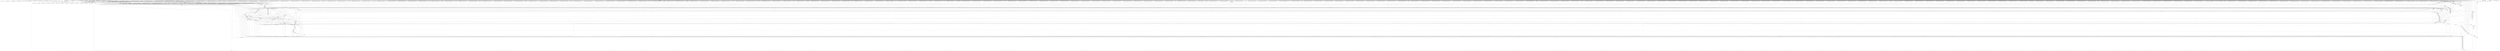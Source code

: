 digraph {
	"/dossiers/";
	"/temps/3IF.html";
	"/micromachine/download/ram_data_loop.asm";
	"/temps/2FC1.html";
	"/temps/2FC50.html";
	"/stages/descriptif/ATOS%20WORLDLINE%20LYON.doc";
	"/micromachine/download/asm";
	"/stages/descriptif/SOCIETE%20GENERALE%20-%20stage%20developpement.pdf";
	"/cas/themes/insa/media/favicon.ico;jsessionid=2B6CAE1990DCA60DFA02FDF20F243AB6.dsi-vm04";
	"/dns/images/down.gif";
	"/cas/themes/insa/media/favicon.ico;jsessionid=D92F0C653B2556B66C5C12E78EDAFDB8.dsi-vm04";
	"/notesif/saisie2007/Images/neutraliser.jpg";
	"/notesif/saisie2007/Images/consultation_2.bmp";
	"/notesif/saisie2007/Images/consultation_3.bmp";
	"/notesif/saisie2007/Images/titre_saisie.gif";
	"/notesif/saisie2007/";
	"/cas/themes/insa/media/favicon.ico;jsessionid=EE1DCD9B2392D903E41C209F0F121FA3.dsi-vm03";
	"/cas/themes/insa/media/favicon.ico;jsessionid=FC2BD373FC99B762B0E92AEFD8575323.dsi-vm03";
	"/cas/themes/insa/media/favicon.ico;jsessionid=AB1D5C03C96B46ADE77FC957710AD25D.dsi-vm03";
	"/temps/2FC49.html";
	"/cas/themes/insa/media/favicon.ico;jsessionid=1D8FF76D7BDC31D14053D6492D6048BB.dsi-vm03";
	"/cas/themes/insa/media/favicon.ico;jsessionid=E4CF202FA773B7C605E98AB37B5734C6.dsi-vm04";
	"/cas/themes/insa/media/favicon.ico;jsessionid=2355D61A491B4ABD8559F22ECD4B1821.dsi-vm04";
	"/cas/themes/insa/media/favicon.ico;jsessionid=B5649C3A94E00C9300FD7BBC6A93660F.dsi-vm03";
	"/cas/themes/insa/media/favicon.ico;jsessionid=F5DC3DDF904FD6EAD6FDACB00FCA2B8B.dsi-vm04";
	"/cas/themes/insa/media/favicon.ico;jsessionid=A5164B0D2350F6A89C1286610DA26198.dsi-vm04";
	"/cas/themes/insa/media/favicon.ico;jsessionid=4BB71D62905B6605866374D58F0A9F87.dsi-vm03";
	"/cas/themes/insa/media/favicon.ico;jsessionid=7AA1C0BCF5956A3F8A61A7F38E2ED4DC.dsi-vm04";
	"/cas/themes/insa/media/favicon.ico;jsessionid=ECB0C628652CF6736CEF0168DE9DDEBB.dsi-vm03";
	"/dns/mod_base_dns.php";
	"/cas/themes/insa/media/favicon.ico;jsessionid=A4D73AC4604B8DA97128FA535BD8693B.dsi-vm03";
	"/cas/themes/insa/media/favicon.ico;jsessionid=DE21D57DC7F395AEC9979BF6C8A3E9B7.dsi-vm04";
	"/temps/5IF36.html";
	"/wiki/lib/exe/ajax.php";
	"/cas/themes/insa/media/favicon.ico;jsessionid=DECF88B31AFD40CD6F3949C89A9E9A73.dsi-vm04";
	"/wiki/lib/tpl/monobook/static/3rd/dokuwiki/favicon.ico";
	"/wiki/lib/exe/indexer.php";
	"/wiki/lib/exe/fetch.php";
	"/wiki/lib/tpl/monobook/static/img/button-monobook.png";
	"/wiki/lib/tpl/monobook/user/button-xhtml.png";
	"/wiki/lib/tpl/monobook/static/img/button-rss.png";
	"/wiki/lib/tpl/monobook/static/3rd/monobook/bullet.gif";
	"/wiki/lib/tpl/monobook/static/3rd/monobook/headbg.jpg";
	"/wiki/lib/exe/js.php";
	"/wiki/lib/exe/css.php";
	"/wiki/doku.php";
	"/temp";
	"/cas/themes/insa/media/favicon.ico;jsessionid=834D7A0EE431C0A573A64F49C2192834.dsi-vm04";
	"/micromachine";
	"/cas/themes/insa/media/favicon.ico;jsessionid=31237527DA4D36CDF2377FA176DCFCCB.dsi-vm04";
	"/cas/themes/insa/media/favicon.ico;jsessionid=72BA598A8C2351F69C9C345CE0170C48.dsi-vm04";
	"/cas/themes/insa/media/favicon.ico;jsessionid=F96FEB7C445A63232D262E6DA6183F23.dsi-vm04";
	"/temps/2FC51.html";
	"/cas/themes/insa/media/favicon.ico;jsessionid=51710F6C285C8F49239B5EF1BA306EA5.dsi-vm03";
	"/cas/themes/insa/media/favicon.ico;jsessionid=1FADDC677DC4466378F8184F988F0725.dsi-vm04";
	"/cas/themes/insa/media/favicon.ico;jsessionid=038158AA040051D37F60DECC208F2315.dsi-vm03";
	"/temps/soutenancespfe.html";
	"/cas/themes/insa/media/favicon.ico;jsessionid=3A78D498668C15B5230315CCBB6B463D.dsi-vm04";
	"/cas/themes/insa/media/favicon.ico;jsessionid=3AAF3A2A3461B3EC705AB9600F61ECB6.dsi-vm03";
	"/cas/themes/insa/media/favicon.ico;jsessionid=B70DD527B1B6A25D1A7EDAA59A303ABD.dsi-vm04";
	"/cas/themes/insa/media/favicon.ico;jsessionid=06D9ADCDA6579F8024D596B111E62A43.dsi-vm03";
	"/cas/themes/insa/media/favicon.ico;jsessionid=EDB45AB7C5AED3DCA23566326E201CF0.dsi-vm04";
	"/cas/themes/insa/media/favicon.ico;jsessionid=8CD92696759E2E31735BEC32052FC8B7.dsi-vm04";
	"/notesif/saisie2007/Images/upload_3.bmp";
	"/cas/themes/insa/media/favicon.ico;jsessionid=169886DC82FC8D0FFDDE8B030B85735A.dsi-vm03";
	"/documents/";
	"/apple-touch-icon-114x114.png";
	"/apple-touch-icon-114x114-precomposed.png";
	"/cas/themes/insa/media/favicon.ico;jsessionid=E026C5A81D5C81BA78828EF2EE630D51.dsi-vm04";
	"/cas/themes/insa/media/favicon.ico;jsessionid=C5EA9ADAF5E18A48B84BB69A2E0DAB90.dsi-vm04";
	"/cas/themes/insa/media/favicon.ico;jsessionid=B6C27878B6E56B0C09B393E41BDFA656.dsi-vm03";
	"/cas/themes/insa/media/favicon.ico;jsessionid=1EB2594CF1222464021A2C6AED954135.dsi-vm03";
	"/cas/themes/insa/media/favicon.ico;jsessionid=0CE4B3CEFE1F01E4CC98BFF572AA3ABB.dsi-vm03";
	"/temps/5IF27.html";
	"/temps/5IF26.html";
	"/temps/5IF23.html";
	"/cas/themes/insa/media/favicon.ico;jsessionid=AF3B18F33F6F59C51EA3D5CFDB3542AD.dsi-vm04";
	"/temps/5IF18.html";
	"/temps/5IF17.html";
	"/temps/5IF16.html";
	"/temps/5IF15.html";
	"/cas/themes/insa/media/favicon.ico;jsessionid=EB6179EECC38230924FB18B304D6015A.dsi-vm04";
	"/cas/themes/insa/media/favicon.ico;jsessionid=5645556C83346871C7A3FCBA6134186F.dsi-vm04";
	"/cas/themes/insa/media/favicon.ico;jsessionid=52BA5CF0A34A871BA4E300EF8C7E8127.dsi-vm03";
	"/stages/descriptif/Net%20Results%20Bresil.doc";
	"/cas/themes/insa/media/favicon.ico;jsessionid=820982435296C50B8BB096E67A8FE20F.dsi-vm03";
	"/cas/themes/insa/media/favicon.ico;jsessionid=4E316EF66A680E6A2DF9D0BD72931C53.dsi-vm04";
	"/temps/2FC43.html";
	"/temps/2FC42.html";
	"/temps/2FC41.html";
	"/temps/2FC40.html";
	"/temps/2FC39.html";
	"/temps/PL.ics";
	"/temps/2FC38.html";
	"/temps/2FC37.html";
	"/temps/5IF12.html";
	"/temps/5IF11.html";
	"/temps/SC.ics";
	"/cas/themes/insa/media/favicon.ico;jsessionid=42F7DF387AE38EA076EFB9E86E2C179F.dsi-vm03";
	"/cas/themes/insa/media/favicon.ico;jsessionid=8C5B9723A8A03C4063A3901F9EFFEFB0.dsi-vm03";
	"/temps/5IF.ic";
	"/temps/choix_4if.html";
	"/cas/themes/insa/media/favicon.ico;jsessionid=AD677B837F385F4784517B3DA4FBA83F.dsi-vm04";
	"/temps/4IF11.html";
	"/temps/4IF9.html";
	"/permanences";
	"/temps/4IF7.html";
	"/cas/themes/insa/media/favicon.ico;jsessionid=2FAD41594B2E242B0CC2CE00080AEC9E.dsi-vm04";
	"/cas/themes/insa/media/favicon.ico;jsessionid=86D8C62F3E0A0FBC31147156A1A82617.dsi-vm04";
	"/temps/5IF19.html";
	"/cas/themes/insa/media/favicon.ico;jsessionid=EAF4F063D87486F170A5D0E0031DFB07.dsi-vm04";
	"/temps/5IF3.html";
	"/cas/themes/insa/media/favicon.ico;jsessionid=4450A140F1599ACFC0B12EE1CABC7334.dsi-vm04";
	"/temps/4IF21.html";
	"/temps/3IF4.ics";
	"/cas/themes/insa/media/favicon.ico;jsessionid=21281991A9446D4ED04D34AFC51E0DF4.dsi-vm04";
	"/temps/3IF6.html";
	"/permanences/meteo.htlm";
	"/temps/4IF4.html";
	"/temps/5IF38.html";
	"/temps/3IF35.html";
	"/temps/4IF3.html";
	"/temps/4IF47.html";
	"/cas/themes/insa/media/favicon.ico;jsessionid=75A436F92554D6A9E7BDA62B8F6590CE.dsi-vm03";
	"/temps/4IF46.html";
	"/robots.txt";
	"/temps/4IF10.html";
	"/temps/WO.ics";
	"/cas/themes/insa/media/favicon.ico;jsessionid=9E515EA63A3363BEE351A59539C70193.dsi-vm03";
	"/cas/themes/insa/media/favicon.ico;jsessionid=756C2E406521441AD99FC4DC1619940E.dsi-vm03";
	"/temps/5IF10.html";
	"/temps/3IF18.html";
	"/temps/4IF2.ics";
	"/temps/PF.ics";
	"/cas/themes/insa/media/favicon.ico;jsessionid=59DC6237AD911F7387074AF3405CEBC3.dsi-vm03";
	"/temps/3IF1.html";
	"/cas/themes/insa/media/favicon.ico;jsessionid=8E7D4265BF712E4D5EAE3BC4969BC76F.dsi-vm03";
	"/temps/4IF27.html";
	"/cache/caa37016007b56628f231acfd3d91188";
	"/cas/themes/insa/media/favicon.ico;jsessionid=AC9989AF87F66E1B398B538B1D5B58DE.dsi-vm03";
	"/cas/themes/insa/media/favicon.ico;jsessionid=38D3D572D3B532567D072121FE3A4F23.dsi-vm03";
	"/stages/Listestage.php";
	"/chercheurs/gcaplat/Sherlock.pps";
	"/wiki/lib/tpl/monobook/static/3rd/dokuwiki/logo.png";
	"/cas/themes/insa/media/favicon.ico;jsessionid=4B9AE6D0E80B0F7F5FD5819D80CBC84F.dsi-vm04";
	"/cas/themes/insa/media/favicon.ico;jsessionid=B1A1DBADDC3814E9520978A9909C2286.dsi-vm04";
	"/temps/5IF2.html";
	"/cas/themes/insa/media/favicon.ico;jsessionid=CFB94B626C9B1E8BC4CF1F0E0D41DC4C.dsi-vm04";
	"/temps/4IF8.html";
	"/temps/4IF14.html";
	"/cas/themes/insa/media/favicon.ico;jsessionid=D608B9E2E4086B111372384FC0FEB79D.dsi-vm04";
	"/temps/5012S.jpg";
	"/temps/2FC52.html";
	"/temps/5IF9.html";
	"/notesif/RSS/RSS_3IF.xml";
	"/cas/themes/insa/media/favicon.ico;jsessionid=B66048632F9D9B20F7861A120312DD27.dsi-vm03";
	"/cas/themes/insa/media/favicon.ico;jsessionid=B23D1DABDC03006BBBD4976BB25ECAF5.dsi-vm04";
	"/temps/5IF49.html";
	"/cas/themes/insa/media/favicon.ico;jsessionid=AD5B23135FD781E228FE782DC3C30303.dsi-vm04";
	"/temps/4IF37.html";
	"/fiches/";
	"/temps/4IF16.html";
	"/temps/5IF43.html";
	"/cas/themes/insa/media/favicon.ico;jsessionid=6C6C08976E471D57F312CC538346500A.dsi-vm04";
	"/temps/4IF18.html";
	"/temps/5IF25.html";
	"/micromachine/mm.css";
	"/temps/4IF25.html";
	"/cas/themes/insa/media/favicon.ico;jsessionid=A4E3321D0BB666CA83A68A22AEB1EB2F.dsi-vm03";
	"/temps";
	"/cas/themes/insa/media/favicon.ico;jsessionid=44D15CA3AF0B28A869B87D881F33D567.dsi-vm03";
	"/cas/themes/insa/media/favicon.ico;jsessionid=640920203D0DDDC61BC720EC1D1ADA68.dsi-vm03";
	"/temps/insa.jpg";
	"/temps/4IF1.html";
	"/temps/GL.ics";
	"/cas/themes/insa/media/favicon.ico;jsessionid=FA7D41C27E754D5D08046BCB1D467627.dsi-vm04";
	"/temps/4IF44.html";
	"/temps/4IF49.html";
	"/temps/5IF41.html";
	"/sitewebif/intranet-etudiant.php";
	"/chercheurs/gcaplat/Pya%20Tagluc.htm";
	"/temps/3IF2.ics";
	"/temps/3IF17.html";
	"/stages/descriptif/MEDIAL.pdf";
	"/stages/descriptif/SNCF%20-%20Nouvelle%20fiche%20Mission%20Stage%20pour%20manager_-2.doc";
	"/temps/3IF46.html";
	"/SiteWebIF/Intranet-etudiant.php";
	"/temps/4IF38.html";
	"/temps/5IF51.html";
	"/temps/5IF7.html";
	"/temps/4IF3.ics";
	"/temps/3IF44.html";
	"/temps/SoutenancesPFE.html";
	"/temps/3IF42.html";
	"/cas/themes/insa/media/favicon.ico;jsessionid=8ABF26C8CD95214DCF647D21189E86E9.dsi-vm03";
	"/apple-touch-icon-precomposed.png";
	"/temps/4IF6.html";
	"/SiteWebIF/Intranet-personnel.php";
	"/temps/3IF16.html";
	"/cas/themes/insa/media/favicon.ico;jsessionid=1061C3EF094E3D204C9F76815C191311.dsi-vm04";
	"/cas/themes/insa/media/favicon.ico;jsessionid=CBED4C6C47732B6CDC7E0E6B980FB316.dsi-vm03";
	"/temps/4IF42.html";
	"/cas/themes/insa/media/favicon.ico;jsessionid=B1A0BB1D757BCE8A9F463CC89AEB58A5.dsi-vm04";
	"/stages/descriptif/SNCF%20-%20Offre%20de%20stage%20ADW%202011-2012-1.pdf";
	"/temps/3IF38.html";
	"/stages/InsaIF.ico";
	"/temps/4IF5.html";
	"/cas/themes/insa/media/favicon.ico;jsessionid=DD1051B4EB5874EF2036A8EA62A2176D.dsi-vm03";
	"/temps/MK.ics";
	"/stages/descriptif/SAINT%20GOBAIN%20-%2031%2001%202012%20Stage%20chef%20projet%20Junior%20eBusiness%201.2012.pdf";
	"/temps/4IF20.html";
	"/temps/3IF9.html";
	"/notesif/saisie2007/Images/upload_1.bmp";
	"/temps/ML.ics";
	"/temps/5IF47.html";
	"/temps/suivant.gif";
	"/temps/3IF47.html";
	"/cas/themes/insa/media/favicon.ico;jsessionid=4D83C306CEC6EF6B857D7DEF8B6C65B5.dsi-vm03";
	"/cas/themes/insa/media/favicon.ico;jsessionid=5316177F5E4B0B1497B8918A8E759D7F.dsi-vm03";
	"/temps/3IF3.ics";
	"/temps/3IF45.html";
	"/temps/3IF7.html";
	"/temps/4IF15.html";
	"/temps/5IF8.html";
	"/temps/4IF41.html";
	"/notesif/RSS/RSS_4IF.xml";
	"/temps/precedent.gif";
	"/cas/themes/insa/media/favicon.ico;jsessionid=7129122CBF2A16465442DEA7C607EA78.dsi-vm04";
	"/cas/themes/insa/media/favicon.ico;jsessionid=DF02FB1F369F65EEA8E569F098DED7B5.dsi-vm04";
	"/favicon.ico";
	"/cas/themes/insa/media/favicon.ico;jsessionid=E117B4FE06644E798C7EB5D8BE432F47.dsi-vm03";
	"/temps/choix_IM1.html";
	"/temps/4IF48.html";
	"/dns/vlan.php";
	"/temps/4IF26.html";
	"/cas/themes/insa/media/favicon.ico;jsessionid=FD745F1AFA9EF6845CEE9065078A0BD6.dsi-vm03";
	"/chercheurs/LCI/versionologie.html";
	"/temps/5IF45.html";
	"/cas/themes/insa/media/favicon.ico;jsessionid=90340DFAB9D3478D5DE80A4872026918.dsi-vm04";
	"/temps/loupe.gif";
	"/temps/style_emploi_du_temps.css";
	"/cas/themes/insa/media/favicon.ico;jsessionid=E8FD0570E1EFC8CD517D659A7D4CAB67.dsi-vm04";
	"/cas/themes/insa/media/favicon.ico;jsessionid=DD8797EB34204AC770BD56F295585520.dsi-vm04";
	"/temps/3IF21.html";
	"/cas/themes/insa/media/favicon.ico;jsessionid=0E4C4D68F0EA7AAF430EF6D89D52E457.dsi-vm03";
	"/temps/EA.ics";
	"/stages/descriptif/EDF%20Clamart%20-%202011%2010%20proposition%20stage%20PRISM-METRIX-GEOMETRIX%202012%20_%20DRIIME.doc";
	"/temps/choix_3if.html";
	"/cas/themes/insa/media/favicon.ico;jsessionid=0FAC7738CA782A39D208112ECA3B39FD.dsi-vm04";
	"/cas/themes/insa/media/favicon.ico;jsessionid=D996BFFB29F1A50E101FB3A2CE822F18.dsi-vm04";
	"/temps/5IF13.html";
	"/cas/themes/insa/media/favicon.ico;jsessionid=5B99C7D6EB49AA2B9AAF3DD7B7128296.dsi-vm03";
	"/temps/4IF51.html";
	"/temps/5IF50.html";
	"/micromachine/";
	"/cas/themes/insa/media/favicon.ico;jsessionid=0CEF7BF362A3C696515B97A7A8B8E294.dsi-vm04";
	"/temps/3IF1";
	"/temps/.html";
	"/cas/themes/insa/media/favicon.ico;jsessionid=4042772583C7F0A2961514687E933B8A.dsi-vm03";
	"/temps/";
	"/temps/InsaIF.ico";
	"/cas/themes/insa/media/favicon.ico;jsessionid=33717D8FCDEA3ED485EAB3288E130DE3.dsi-vm04";
	"/stages/descriptif/AXWAY%20BOOK%20Stages%202011-2012%20VF-1.pdf";
	"/temps/4IF2.html";
	"/dns/images/b_props.png";
	"/cas/themes/insa/media/favicon.ico;jsessionid=5FDA7AC7A09C7F51E030D14E26568F12.dsi-vm04";
	"/stages/style_pfe.css";
	"/notesif/coefs/coefs.4IF.2011-2012.pdf";
	"/stages/ListePFE.php";
	"/temps/4IF23.html";
	"/notesif/saisie2007/Images/consultation_a.bmp";
	"/temps/FondInsa.jpg";
	"/wiki/lib/tpl/monobook/static/img/button-dw.png";
	"/cas/themes/insa/media/favicon.ico;jsessionid=24B2D02EBCD62FC267124137A3316077.dsi-vm04";
	"/temps/GO.ics";
	"/stages/FondInsa.jpg";
	"/dns/images/up.gif";
	"/temps/3IF22.html";
	"/cas/themes/insa/media/favicon.ico;jsessionid=2AD5D5071A22496C3495D3DF360F2E55.dsi-vm03";
	"/temps/5IF6.html";
	"/temps/3IF39.html";
	"/temps/3IF5.html";
	"/temps/style_pfe.css";
	"/temps/3IF4.html";
	"/micromachine/download/ram_data_test_ind.asm";
	"/temps/3IF51.html";
	"/cas/themes/insa/media/favicon.ico;jsessionid=01C4EBDB1E5602E8655DBE1BE0B29B10.dsi-vm04";
	"/temps/4IF45.html";
	"/temps/choix.gif";
	"/temps/3IF52.html";
	"/temps/3IF10.html";
	"/cas/themes/insa/media/favicon.ico;jsessionid=1108212834EA61DD4CCDF371CE0DDF31.dsi-vm04";
	"/cas/themes/insa/media/favicon.ico;jsessionid=8F9FECFCEFF22B78CD907C0F1E84DC5C.dsi-vm04";
	"/temps/3IF19.html";
	"/cas/themes/insa/media/favicon.ico;jsessionid=B9BBD1CD1CCD59D66635729C5A79A1BB.dsi-vm03";
	"/notesif";
	"/temps/TA.ics";
	"/micromachine/graphics/background.gif";
	"/temps/4IF4.ics";
	"/temps/3IF11.html";
	"/cas/themes/insa/media/favicon.ico;jsessionid=B164CBC3936AE0C4A8A097682B89B14B.dsi-vm03";
	"/";
	"/cas/themes/insa/media/favicon.ico;jsessionid=415F47DC4054B5C37C541FC73F179C9B.dsi-vm03";
	"/temps/5IF5.html";
	"/permanences/";
	"/temps/4IF24.html";
	"/temps/5IF44.html";
	"/temps/3IF48.html";
	"/temps/3IF13.html";
	"/cas/themes/insa/media/favicon.ico;jsessionid=E797ACC845B7B0AD3047F9BB1B25A757.dsi-vm03";
	"/temps/3IF20.html";
	"/cas/themes/insa/media/favicon.ico;jsessionid=EF83515D5DDD3E98DBEE51453BB9BD58.dsi-vm03";
	"/temps/3IF15.html";
	"/temps/5IF1.html";
	"/cas/themes/insa/media/favicon.ico;jsessionid=617E77163B650FE66D05C7DFC8551C7E.dsi-vm04";
	"/temps/4IF40.html";
	"/cas/themes/insa/media/favicon.ico;jsessionid=90623461DFBB17838D8CD5303DE6F5C3.dsi-vm04";
	"/stages/bandeauFinal.jpg";
	"/temps/3IF1.ics";
	"/notesif/saisie2007/Images/import.bmp";
	"/cas/themes/insa/media/favicon.ico;jsessionid=665627F780692B12EA65060DE403DBE8.dsi-vm04";
	"/cas/themes/insa/media/favicon.ico;jsessionid=CB9915A7806CAB7C8E5377BF91EDCBAA.dsi-vm04";
	"/cas/themes/insa/media/favicon.ico;jsessionid=8F2B5FEF1435A8271F162D8B05D815FE.dsi-vm04";
	"/temps/4IF50.html";
	"/cas/themes/insa/media/favicon.ico;jsessionid=6C120D16B32E4D680912A30FC5D22C3F.dsi-vm03";
	"/temps/3IF2.html";
	"/temps/3IF8.html";
	"/cas/themes/insa/media/favicon.ico;jsessionid=15592D2D3C182C5F1BA6424F5FA21363.dsi-vm03";
	"/cas/themes/insa/media/favicon.ico;jsessionid=B26E95B534475C9CD97EC47FCB802661.dsi-vm03";
	"/temps/INSA.jpg";
	"/temps/5IF24.html";
	"/cas/themes/insa/media/favicon.ico;jsessionid=CB56A81DBC97440852E61EC56E0F2DD0.dsi-vm04";
	"/cas/themes/insa/media/favicon.ico;jsessionid=EB2EF9E5888844E5C32D862ACD171946.dsi-vm04";
	"/cas/themes/insa/media/favicon.ico;jsessionid=1E96412DECF89E33AB73DB68F9CA6856.dsi-vm03";
	"/cas/themes/insa/media/favicon.ico;jsessionid=3AEEA3289DDF39AC82D4898BD1622EDE.dsi-vm03";
	"/temps/3IF43.html";
	"/temps/4IF1.ics";
	"/temps/3IF50.html";
	"/chercheurs/gcaplat/cvprof_fichiers/if.css";
	"/cas/themes/insa/media/favicon.ico;jsessionid=F6C7568511390F3D6714706260D883B8.dsi-vm04";
	"/cas/themes/insa/media/favicon.ico;jsessionid=5A83D8742D245E137C6149D944BF30EE.dsi-vm03";
	"/chercheurs/gcaplat/Resume%20Modeles%20&%20Metamodeles.pdf";
	"/micromachine/download/masm";
	"/cas/themes/insa/media/favicon.ico;jsessionid=795AE59A614735ABC3652917252297C9.dsi-vm03";
	"/cas/themes/insa/media/favicon.ico;jsessionid=4E8EC9CB362DE2B82EE2F874A5715A63.dsi-vm04";
	"/cas/themes/insa/media/favicon.ico;jsessionid=D9F4F7B848346FE876C1BC3BA7135B03.dsi-vm04";
	"/temps/5IF40.html";
	"/temps/5IF39.html";
	"/temps/5IF42.html";
	"/chercheurs/gcaplat/";
	"/temps/5IF48.html";
	"/temps/4IF19.html";
	"/cas/themes/insa/media/favicon.ico;jsessionid=F6FE092432A3D4E2622553B78E4F9222.dsi-vm04";
	"/cas/themes/insa/media/favicon.ico;jsessionid=797EE3A1D4A3E9F1727BFF7C75542F7A.dsi-vm04";
	"/cas/themes/insa/media/favicon.ico;jsessionid=3D227DD976CCC8120204C76FCE297A5A.dsi-vm03";
	"/cas/themes/insa/media/favicon.ico;jsessionid=6059AB5ECEFDE425EF4E76AFF00CDE90.dsi-vm04";
	"/temps/5IF.ics";
	"/cas/themes/insa/media/favicon.ico;jsessionid=B3681AA462FBA31544E39805E6F999A3.dsi-vm04";
	"/temps/5IF14.html";
	"/temps/3IF3.html";
	"/temps/SB.ics";
	"/temps/4IF17.html";
	"/cas/themes/insa/media/favicon.ico;jsessionid=D836EE9C70FC8247DA13192EFF6B3870.dsi-vm04";
	"/temps/3IF37.html";
	"/cas/themes/insa/media/favicon.ico;jsessionid=702FC27D7492501C645FE3C4163CFF7E.dsi-vm04";
	"/cas/themes/insa/media/favicon.ico;jsessionid=59158C71B7A08980A7E55644BF0D6BB9.dsi-vm04";
	"/cas/themes/insa/media/favicon.ico;jsessionid=88433EA124D66096A6A25059D320EE27.dsi-vm04";
	"/temps/5IF52.html";
	"/cas/themes/insa/media/favicon.ico;jsessionid=AA79FE8A810C0F5D72701B802AEA23B1.dsi-vm03";
	"/cas/themes/insa/media/favicon.ico;jsessionid=745A8342DC02E467EFF68AD73F24A222.dsi-vm03";
	"/cas/themes/insa/media/favicon.ico;jsessionid=58938B01BF5B8872145C4E4EC1B1A378.dsi-vm03";
	"/cas/themes/insa/media/favicon.ico;jsessionid=33105CEC3C7EFD75ABBA2B6F9F70A5E1.dsi-vm04";
	"/temps/4IF12.html";
	"/stages/descriptif/ABC%20Portage.pdf";
	"/stages/descriptif/CHECK%20AND%20TAKE%20Offres%20de%20stage%202011.12.08.pdf";
	"/stages/descriptif/PLAYSOFT%20-%2020111031-%20Mobilite%20-%20Developeur_fr.doc";
	"/cas/themes/insa/media/favicon.ico;jsessionid=910EECA50E6FC8465E21771A10359BCC.dsi-vm03";
	"/cas/themes/insa/media/favicon.ico;jsessionid=7EDA664EA3628CE38EDFAEBC721BD223.dsi-vm04";
	"/temps/3IF36.html";
	"/temps/choix_2fc.html";
	"/temps/4IF43.html";
	"/cas/themes/insa/media/favicon.ico;jsessionid=2B063A3723383B766C7CD5ECDE958739.dsi-vm04";
	"/cas/themes/insa/media/favicon.ico;jsessionid=E4AB03BE91234E905A985E28EFAD6289.dsi-vm03";
	"/cas/themes/insa/media/favicon.ico;jsessionid=ECC02D7B807C9B1B2299BA9E325800BC.dsi-vm03";
	"/temps/3IF24.html";
	"/wiki/lib/tpl/monobook/static/3rd/monobook/user.gif";
	"/stages/descriptif/LOGICA%20Catalogue%20de%20stages%20Rhone%20Alpes%20Auvergne%202011%202012.pdf";
	"/temps/5012N.jpg";
	"/cas/themes/insa/media/favicon.ico;jsessionid=6B30D8BEF12D34011E7BA5AB578A1D52.dsi-vm04";
	"/notesif/saisie2007/Images/upload_a.bmp";
	"/cas/themes/insa/media/favicon.ico;jsessionid=7F43502204EF9681222840C501D14A9A.dsi-vm04";
	"/cas/themes/insa/media/favicon.ico;jsessionid=371C6624392DFE7B7B84D27C96EA74C3.dsi-vm04";
	"/cas/themes/insa/media/favicon.ico;jsessionid=4049D33632FA424DE91FAB72775E46B6.dsi-vm03";
	"/cas/themes/insa/media/favicon.ico;jsessionid=DB264437C6BD0394D2A802A795F6DDAD.dsi-vm03";
	"/stages/descriptif/FIDUCIAL.doc";
	"/cas/themes/insa/media/favicon.ico;jsessionid=F2287F8CE73F146C3DFD4FC863475715.dsi-vm03";
	"/cas/themes/insa/media/favicon.ico;jsessionid=B355D9B05934F13240B5B1E1FCB0AD85.dsi-vm04";
	"/notesif/saisie2007/Images/consultation_1.bmp";
	"/cas/themes/insa/media/favicon.ico;jsessionid=9BDF6AA1BDC6377D9EE9D7C8A7B64EF0.dsi-vm04";
	"/cas/themes/insa/media/favicon.ico;jsessionid=43FB835479DE723B57CA03F75BF7ED3C.dsi-vm04";
	"/micromachine/validation.html";
	"/temps/3IF49.html";
	"/cas/themes/insa/media/favicon.ico;jsessionid=F6F997E068D081B261F19B2843E9B4F6.dsi-vm04";
	"/temps/3IF23.html";
	"/cas/themes/insa/media/favicon.ico;jsessionid=BA831ADFB0FFF9EAC69945FC057CA174.dsi-vm04";
	"/cas/themes/insa/media/favicon.ico;jsessionid=D7BCB9291017F959B6137D8AB8DF9351.dsi-vm03";
	"/cas/themes/insa/media/favicon.ico;jsessionid=6FF30360A923758C8890160E872B51AE.dsi-vm03";
	"/permanences/meteo.html";
	"/cas/themes/insa/media/favicon.ico;jsessionid=A9DC02C4C06E71472070D10656497F08.dsi-vm03";
	"/cas/themes/insa/media/favicon.ico;jsessionid=2D7964ACDC3635AF9E4D95FF891871DC.dsi-vm04";
	"/temps/4IF39.html";
	"/cas/themes/insa/media/favicon.ico;jsessionid=850AC60FE19F8230CB9B620579A5E390.dsi-vm04";
	"/cas/themes/insa/media/favicon.ico;jsessionid=2317E42D468D906FA13A054A7D7F962F.dsi-vm04";
	"/temps/4IF52.html";
	"/cas/themes/insa/media/favicon.ico;jsessionid=ACC795F4A5FD14F044B130B262BA91D6.dsi-vm04";
	"/temps/4IF22.html";
	"/cas/themes/insa/media/favicon.ico;jsessionid=1E53905E5E55B6AEB8F106B6E84ED404.dsi-vm04";
	"/cas/themes/insa/media/favicon.ico;jsessionid=FC90EBFB73242423E02691A6B6A27ECB.dsi-vm04";
	"/cas/themes/insa/media/favicon.ico;jsessionid=4003DBF404B6375DE6A8877686420AD9.dsi-vm04";
	"/temps/5IF21.html";
	"/cas/themes/insa/media/favicon.ico;jsessionid=3A77C55EF333121A5A97FDE99AC53986.dsi-vm04";
	"/cas/themes/insa/media/favicon.ico;jsessionid=6B4A162E15978032AF7276E9F5FF7BF5.dsi-vm03";
	"/cas/themes/insa/media/favicon.ico;jsessionid=C2FAC15B2410CD831E7ABDB1A667A591.dsi-vm03";
	"/cas/themes/insa/media/favicon.ico;jsessionid=9F9DA1A0C2C702450D9D01C64F6029D5.dsi-vm04";
	"/cas/themes/insa/media/favicon.ico;jsessionid=F06D6102A71409B59D65155A5C492797.dsi-vm04";
	"/temps/4IF36.html";
	"/cas/themes/insa/media/favicon.ico;jsessionid=8F8A51FFD3C672547D1C843C4E3F4583.dsi-vm04";
	"/cas/themes/insa/media/favicon.ico;jsessionid=2E446E2671269A8629226633C68B766A.dsi-vm04";
	"/cas/themes/insa/media/favicon.ico;jsessionid=EB3922639D22D83FAC0D32DE0BE03C52.dsi-vm03";
	"/temps/index.html";
	"/cas/themes/insa/media/favicon.ico;jsessionid=7FA5EB8034E44C869C81C1A381159746.dsi-vm04";
	"/cas/themes/insa/media/favicon.ico;jsessionid=2970A3F29886B709D4E3079514D47E3A.dsi-vm04";
	"/temps/5IF20.html";
	"/cas/themes/insa/media/favicon.ico;jsessionid=B3F5407E7C19CFC48DAE12B97E535FAD.dsi-vm04";
	"/cas/themes/insa/media/favicon.ico;jsessionid=0AECD36A94003BEBA03544A018F73182.dsi-vm04";
	"/temps/4IF42.ics";
	"/cas/themes/insa/media/favicon.ico;jsessionid=FC2F1C3FC3D3F5B5FCD96D1B32BF30F9.dsi-vm04";
	"/temps/3IF40.html";
	"/cas/themes/insa/media/favicon.ico;jsessionid=956C9F794E20413E5CAAEF06A7C2A7BC.dsi-vm04";
	"/cas/themes/insa/media/favicon.ico;jsessionid=FC7CE42DF8A6E3ADA8AB0B3214D120CF.dsi-vm04";
	"/cas/themes/insa/media/favicon.ico;jsessionid=1AB61377088ED4B5EE1D5FDA4CDB5632.dsi-vm04";
	"/cas/themes/insa/media/favicon.ico;jsessionid=9F6399B56E37010C3D9500DE66A7BF64.dsi-vm04";
	"/cas/themes/insa/media/favicon.ico;jsessionid=BD6DC83B605709311E7E900672E6CDB3.dsi-vm04";
	"/cas/themes/insa/media/favicon.ico;jsessionid=B32D36FA9C7AF9DB51C881E560949961.dsi-vm04";
	"/cas/themes/insa/media/favicon.ico;jsessionid=3586307326D411E44EE367522819193E.dsi-vm04";
	"/cas/themes/insa/media/favicon.ico;jsessionid=CADF131B14F736444727B123EAB16C2C.dsi-vm03";
	"/dns/form_dns.php";
	"/dns/";
	"/Sourrouille/Jls-fr/Jls-details.htm";
	"/cas/themes/insa/media/favicon.ico;jsessionid=AAA157A86F3BB1CB174BBDC535573CE5.dsi-vm03";
	"/temps/5IF46.html";
	"/cas/themes/insa/media/favicon.ico;jsessionid=554E93E6B72A74CCA9C17756BC7F039E.dsi-vm03";
	"/stages/descriptif/EUROCOPTER.7z";
	"/temps/5013S.jpg";
	"/temps/5IF22.html";
	"/cas/themes/insa/media/favicon.ico;jsessionid=1BF37FB617FE44FEEF071D6BA6F436A9.dsi-vm04";
	"/cas/themes/insa/media/favicon.ico;jsessionid=19444037B4FCB7FEF29698EEC11875D7.dsi-vm03";
	"/cas/themes/insa/media/favicon.ico;jsessionid=8825F739CC762805A07CE5795E9743E0.dsi-vm03";
	"/cas/themes/insa/media/favicon.ico;jsessionid=D7E96B8454A16E374FF6B570DB3F6137.dsi-vm03";
	"/cas/themes/insa/media/favicon.ico;jsessionid=0C6AD42E52F4B0957621EA6805065297.dsi-vm04";
	"/cas/themes/insa/media/favicon.ico;jsessionid=AC947C926A0499BC67B0849A3E9D44FF.dsi-vm03";
	"/temps/5IF37.html";
	"/cas/themes/insa/media/favicon.ico;jsessionid=6FF853C120C03018E41392D6A0B890CB.dsi-vm04";
	"/notesif/saisie2007/api_notes/functions.js";
	"/cas/themes/insa/media/favicon.ico;jsessionid=1C68B6F7B80C0565865D682CAF17EF1C.dsi-vm04";
	"/temps/3IF14.html";
	"/cas/themes/insa/media/favicon.ico;jsessionid=6A31C9E94B995FBC2F1C92BA222ED217.dsi-vm03";
	"/cas/themes/insa/media/favicon.ico;jsessionid=BDCE28355520AF6B1C618D9914302CC6.dsi-vm04";
	"/temps/3IF26.html";
	"/cas/themes/insa/media/favicon.ico;jsessionid=11714D869FDF0F8F790B15F481E05AE3.dsi-vm03";
	"/micromachine/download/ram_data_test_indind.asm";
	"/notesif/saisie2007/Images/export.bmp";
	"/temps/4IF13.html";
	"/cas/themes/insa/media/favicon.ico;jsessionid=CD19F28C59E9C85A5B02C75DF5BAF20C.dsi-vm04";
	"/temps/3IF41.html";
	"/cas/themes/insa/media/favicon.ico;jsessionid=1B5C334F21636AE7817430F8A178E331.dsi-vm04";
	"/cas/themes/insa/media/favicon.ico;jsessionid=BAE50E46DED27655DE9EF43969ED6550.dsi-vm03";
	"/micromachine/logo.jpg";
	"/chercheurs/gcaplat/versionologie.html";
	"/cas/themes/insa/media/favicon.ico;jsessionid=5B4363FF7E8B58F376E9C6328C972D9E.dsi-vm04";
	"/stages/descriptif/INSA-LIRIS%20stage_pfe_kinect_2012_v2.docx";
	"/stages/descriptif/M2ES%20TECHNOLOGIES.pdf";
	"/stages/descriptif/EXAKIS.7z";
	"/cas/themes/insa/media/favicon.ico;jsessionid=2C4EF5B4B5B6CFAB434933E1D6EDE382.dsi-vm03";
	"/stages/descriptif/STERIA%20Book%20Stages%20%202012%20v0.4.doc";
	"/cas/themes/insa/media/favicon.ico;jsessionid=78563FC25AF3E9DB29C4BAACF01E843A.dsi-vm04";
	"/temps/3IF25.html";
	"/apple-touch-icon.png";
	"/cas/themes/insa/media/favicon.ico;jsessionid=9ADEE4A7AE5EE296494838AB5AD0E84B.dsi-vm04";
	"/cas/themes/insa/media/favicon.ico;jsessionid=A06FDEFD34A8A68F9493334AF0E0E3C0.dsi-vm04";
	"/micromachine/download/sujet.pdf";
	"/cas/themes/insa/media/favicon.ico;jsessionid=294C81393539215C8EBC5F98A9FA3661.dsi-vm03";
	"/cas/themes/insa/media/favicon.ico;jsessionid=85D9194184BAED584724BEEC5FE3F7AF.dsi-vm04";
	"/notesif/saisie2007/Images/upload_2.bmp";
	"/temps/5IF4.html";
	"/notesif/";
	"/temps/3IF12.html";
	"/cas/themes/insa/media/favicon.ico;jsessionid=1D543A55EA2A9C397B80E63DAADD16FD.dsi-vm04";
	"/wiki/lib/tpl/monobook/static/3rd/monobook/external.png";
	"/cas/themes/insa/media/favicon.ico;jsessionid=6F1D3F4587A28A1F2B965BC2757F5BEA.dsi-vm04";
	"/temps/3IF27.html";
	"/cas/themes/insa/media/favicon.ico;jsessionid=06ADDC1EF9896B8C228401D7F82E9F37.dsi-vm04";
	"/micromachine/main.css";
	"/cas/themes/insa/media/favicon.ico;jsessionid=CE6E81E78E4C243753075A7974540FA0.dsi-vm03";
	"/cas/themes/insa/media/favicon.ico;jsessionid=5A3E96231556DD18CC98923D631560E1.dsi-vm04";
	"/cas/themes/insa/media/favicon.ico;jsessionid=BFD1181A98E2F520AF82F554DA0DA274.dsi-vm04";
	"/cas/themes/insa/media/favicon.ico;jsessionid=A5E2B026730A120D4D2CCC44C8B4F23D.dsi-vm03";
	"-" -> "/dossiers/" [label="1"];
	"-" -> "/temps/3IF.html" [label="1"];
	"-" -> "/micromachine/download/ram_data_loop.asm" [label="1"];
	"/temps/2FC52.html" -> "/temps/2FC1.html" [label="1"];
	"/temps/index.html" -> "/temps/2FC50.html" [label="1"];
	"/stages/Listestage.php" -> "/stages/descriptif/ATOS%20WORLDLINE%20LYON.doc" [label="1"];
	"-" -> "/micromachine/download/asm" [label="1"];
	"/stages/Listestage.php" -> "/stages/descriptif/SOCIETE%20GENERALE%20-%20stage%20developpement.pdf" [label="2"];
	"-" -> "/cas/themes/insa/media/favicon.ico;jsessionid=2B6CAE1990DCA60DFA02FDF20F243AB6.dsi-vm04" [label="1"];
	"http://intranet-if:90/dns/vlan.php" -> "/dns/images/down.gif" [label="1"];
	"-" -> "/cas/themes/insa/media/favicon.ico;jsessionid=D92F0C653B2556B66C5C12E78EDAFDB8.dsi-vm04" [label="1"];
	"/notesif/saisie2007/" -> "/notesif/saisie2007/Images/neutraliser.jpg" [label="1"];
	"/notesif/saisie2007/" -> "/notesif/saisie2007/Images/consultation_2.bmp" [label="1"];
	"/notesif/saisie2007/" -> "/notesif/saisie2007/Images/consultation_3.bmp" [label="1"];
	"/notesif/saisie2007/" -> "/notesif/saisie2007/Images/titre_saisie.gif" [label="1"];
	"/SiteWebIF/Intranet-personnel.php" -> "/notesif/saisie2007/" [label="1"];
	"-" -> "/cas/themes/insa/media/favicon.ico;jsessionid=EE1DCD9B2392D903E41C209F0F121FA3.dsi-vm03" [label="1"];
	"-" -> "/cas/themes/insa/media/favicon.ico;jsessionid=FC2BD373FC99B762B0E92AEFD8575323.dsi-vm03" [label="1"];
	"-" -> "/cas/themes/insa/media/favicon.ico;jsessionid=AB1D5C03C96B46ADE77FC957710AD25D.dsi-vm03" [label="1"];
	"/temps/2FC50.html" -> "/temps/2FC49.html" [label="1"];
	"-" -> "/cas/themes/insa/media/favicon.ico;jsessionid=1D8FF76D7BDC31D14053D6492D6048BB.dsi-vm03" [label="1"];
	"-" -> "/cas/themes/insa/media/favicon.ico;jsessionid=E4CF202FA773B7C605E98AB37B5734C6.dsi-vm04" [label="1"];
	"-" -> "/cas/themes/insa/media/favicon.ico;jsessionid=2355D61A491B4ABD8559F22ECD4B1821.dsi-vm04" [label="1"];
	"-" -> "/cas/themes/insa/media/favicon.ico;jsessionid=B5649C3A94E00C9300FD7BBC6A93660F.dsi-vm03" [label="1"];
	"-" -> "/cas/themes/insa/media/favicon.ico;jsessionid=F5DC3DDF904FD6EAD6FDACB00FCA2B8B.dsi-vm04" [label="1"];
	"-" -> "/cas/themes/insa/media/favicon.ico;jsessionid=A5164B0D2350F6A89C1286610DA26198.dsi-vm04" [label="1"];
	"-" -> "/cas/themes/insa/media/favicon.ico;jsessionid=4BB71D62905B6605866374D58F0A9F87.dsi-vm03" [label="1"];
	"-" -> "/cas/themes/insa/media/favicon.ico;jsessionid=7AA1C0BCF5956A3F8A61A7F38E2ED4DC.dsi-vm04" [label="1"];
	"-" -> "/cas/themes/insa/media/favicon.ico;jsessionid=ECB0C628652CF6736CEF0168DE9DDEBB.dsi-vm03" [label="1"];
	"http://intranet-if:90/dns/form_dns.php" -> "/dns/mod_base_dns.php" [label="1"];
	"-" -> "/cas/themes/insa/media/favicon.ico;jsessionid=A4D73AC4604B8DA97128FA535BD8693B.dsi-vm03" [label="1"];
	"-" -> "/cas/themes/insa/media/favicon.ico;jsessionid=DE21D57DC7F395AEC9979BF6C8A3E9B7.dsi-vm04" [label="1"];
	"/temps/5IF37.html" -> "/temps/5IF36.html" [label="1"];
	":90/wiki/doku.php" -> "/wiki/lib/exe/ajax.php" [label="2"];
	"-" -> "/cas/themes/insa/media/favicon.ico;jsessionid=DECF88B31AFD40CD6F3949C89A9E9A73.dsi-vm04" [label="1"];
	":90/wiki/doku.php" -> "/wiki/lib/tpl/monobook/static/3rd/dokuwiki/favicon.ico" [label="1"];
	":90/wiki/doku.php" -> "/wiki/lib/exe/indexer.php" [label="14"];
	":90/wiki/doku.php" -> "/wiki/lib/exe/fetch.php" [label="9"];
	":90/wiki/doku.php" -> "/wiki/lib/tpl/monobook/static/img/button-monobook.png" [label="1"];
	":90/wiki/doku.php" -> "/wiki/lib/tpl/monobook/user/button-xhtml.png" [label="1"];
	":90/wiki/doku.php" -> "/wiki/lib/tpl/monobook/static/img/button-rss.png" [label="1"];
	":90/wiki/doku.php" -> "/wiki/lib/tpl/monobook/static/3rd/monobook/bullet.gif" [label="1"];
	":90/wiki/doku.php" -> "/wiki/lib/tpl/monobook/static/3rd/monobook/headbg.jpg" [label="1"];
	":90/wiki/doku.php" -> "/wiki/lib/exe/js.php" [label="1"];
	":90/wiki/doku.php" -> "/wiki/lib/exe/css.php" [label="3"];
	":90/wiki/doku.php" -> "/wiki/doku.php" [label="14"];
	"-" -> "/wiki/doku.php" [label="4"];
	"-" -> "/temp" [label="1"];
	"-" -> "/cas/themes/insa/media/favicon.ico;jsessionid=834D7A0EE431C0A573A64F49C2192834.dsi-vm04" [label="1"];
	"-" -> "/micromachine" [label="1"];
	"-" -> "/cas/themes/insa/media/favicon.ico;jsessionid=31237527DA4D36CDF2377FA176DCFCCB.dsi-vm04" [label="1"];
	"-" -> "/cas/themes/insa/media/favicon.ico;jsessionid=72BA598A8C2351F69C9C345CE0170C48.dsi-vm04" [label="1"];
	"-" -> "/cas/themes/insa/media/favicon.ico;jsessionid=F96FEB7C445A63232D262E6DA6183F23.dsi-vm04" [label="1"];
	"-" -> "/temps/2FC51.html" [label="1"];
	"/temps/2FC50.html" -> "/temps/2FC51.html" [label="1"];
	"-" -> "/cas/themes/insa/media/favicon.ico;jsessionid=51710F6C285C8F49239B5EF1BA306EA5.dsi-vm03" [label="1"];
	"-" -> "/cas/themes/insa/media/favicon.ico;jsessionid=1FADDC677DC4466378F8184F988F0725.dsi-vm04" [label="1"];
	"-" -> "/cas/themes/insa/media/favicon.ico;jsessionid=038158AA040051D37F60DECC208F2315.dsi-vm03" [label="1"];
	"-" -> "/temps/soutenancespfe.html" [label="1"];
	"-" -> "/cas/themes/insa/media/favicon.ico;jsessionid=3A78D498668C15B5230315CCBB6B463D.dsi-vm04" [label="1"];
	"-" -> "/cas/themes/insa/media/favicon.ico;jsessionid=3AAF3A2A3461B3EC705AB9600F61ECB6.dsi-vm03" [label="1"];
	"-" -> "/cas/themes/insa/media/favicon.ico;jsessionid=B70DD527B1B6A25D1A7EDAA59A303ABD.dsi-vm04" [label="1"];
	"-" -> "/cas/themes/insa/media/favicon.ico;jsessionid=06D9ADCDA6579F8024D596B111E62A43.dsi-vm03" [label="1"];
	"-" -> "/cas/themes/insa/media/favicon.ico;jsessionid=EDB45AB7C5AED3DCA23566326E201CF0.dsi-vm04" [label="1"];
	"-" -> "/cas/themes/insa/media/favicon.ico;jsessionid=8CD92696759E2E31735BEC32052FC8B7.dsi-vm04" [label="1"];
	"/notesif/saisie2007/" -> "/notesif/saisie2007/Images/upload_3.bmp" [label="1"];
	"-" -> "/cas/themes/insa/media/favicon.ico;jsessionid=169886DC82FC8D0FFDDE8B030B85735A.dsi-vm03" [label="1"];
	"-" -> "/documents/" [label="1"];
	"-" -> "/apple-touch-icon-114x114.png" [label="4"];
	"-" -> "/apple-touch-icon-114x114-precomposed.png" [label="4"];
	"-" -> "/cas/themes/insa/media/favicon.ico;jsessionid=E026C5A81D5C81BA78828EF2EE630D51.dsi-vm04" [label="1"];
	"-" -> "/cas/themes/insa/media/favicon.ico;jsessionid=C5EA9ADAF5E18A48B84BB69A2E0DAB90.dsi-vm04" [label="1"];
	"-" -> "/cas/themes/insa/media/favicon.ico;jsessionid=B6C27878B6E56B0C09B393E41BDFA656.dsi-vm03" [label="1"];
	"-" -> "/cas/themes/insa/media/favicon.ico;jsessionid=1EB2594CF1222464021A2C6AED954135.dsi-vm03" [label="1"];
	"-" -> "/cas/themes/insa/media/favicon.ico;jsessionid=0CE4B3CEFE1F01E4CC98BFF572AA3ABB.dsi-vm03" [label="1"];
	"/temps/5IF26.html" -> "/temps/5IF27.html" [label="3"];
	"/temps/5IF25.html" -> "/temps/5IF26.html" [label="3"];
	"/temps/5IF22.html" -> "/temps/5IF23.html" [label="3"];
	"-" -> "/cas/themes/insa/media/favicon.ico;jsessionid=AF3B18F33F6F59C51EA3D5CFDB3542AD.dsi-vm04" [label="1"];
	"/temps/5IF17.html" -> "/temps/5IF18.html" [label="3"];
	"/temps/5IF16.html" -> "/temps/5IF17.html" [label="3"];
	"/temps/5IF15.html" -> "/temps/5IF16.html" [label="4"];
	"/temps/5IF14.html" -> "/temps/5IF15.html" [label="4"];
	"-" -> "/cas/themes/insa/media/favicon.ico;jsessionid=EB6179EECC38230924FB18B304D6015A.dsi-vm04" [label="1"];
	"-" -> "/cas/themes/insa/media/favicon.ico;jsessionid=5645556C83346871C7A3FCBA6134186F.dsi-vm04" [label="1"];
	"-" -> "/cas/themes/insa/media/favicon.ico;jsessionid=52BA5CF0A34A871BA4E300EF8C7E8127.dsi-vm03" [label="1"];
	"-" -> "/stages/descriptif/Net%20Results%20Bresil.doc" [label="1"];
	"-" -> "/cas/themes/insa/media/favicon.ico;jsessionid=820982435296C50B8BB096E67A8FE20F.dsi-vm03" [label="1"];
	"-" -> "/cas/themes/insa/media/favicon.ico;jsessionid=4E316EF66A680E6A2DF9D0BD72931C53.dsi-vm04" [label="1"];
	"/temps/2FC42.html" -> "/temps/2FC43.html" [label="1"];
	"/temps/2FC41.html" -> "/temps/2FC42.html" [label="1"];
	"/temps/2FC40.html" -> "/temps/2FC41.html" [label="1"];
	"/temps/2FC39.html" -> "/temps/2FC40.html" [label="2"];
	"/temps/2FC38.html" -> "/temps/2FC39.html" [label="2"];
	"-" -> "/temps/PL.ics" [label="21"];
	"/temps/2FC37.html" -> "/temps/2FC38.html" [label="3"];
	"/temps/" -> "/temps/2FC37.html" [label="1"];
	"/temps/index.html" -> "/temps/2FC37.html" [label="2"];
	"/temps/5IF11.html" -> "/temps/5IF12.html" [label="5"];
	"/temps/5IF10.html" -> "/temps/5IF11.html" [label="6"];
	"-" -> "/temps/SC.ics" [label="10"];
	"-" -> "/cas/themes/insa/media/favicon.ico;jsessionid=42F7DF387AE38EA076EFB9E86E2C179F.dsi-vm03" [label="1"];
	"-" -> "/cas/themes/insa/media/favicon.ico;jsessionid=8C5B9723A8A03C4063A3901F9EFFEFB0.dsi-vm03" [label="1"];
	"-" -> "/temps/5IF.ic" [label="10"];
	"-" -> "/temps/choix_4if.html" [label="1"];
	"-" -> "/cas/themes/insa/media/favicon.ico;jsessionid=AD677B837F385F4784517B3DA4FBA83F.dsi-vm04" [label="1"];
	"/temps/4IF10.html" -> "/temps/4IF11.html" [label="8"];
	"-" -> "/temps/4IF9.html" [label="1"];
	"/temps/4IF8.html" -> "/temps/4IF9.html" [label="8"];
	"-" -> "/permanences" [label="2"];
	"/SiteWebIF/Intranet-etudiant.php" -> "/permanences" [label="25"];
	"/temps/4IF8.html" -> "/temps/4IF7.html" [label="1"];
	"/temps/4IF6.html" -> "/temps/4IF7.html" [label="12"];
	"-" -> "/temps/4IF7.html" [label="1"];
	"-" -> "/cas/themes/insa/media/favicon.ico;jsessionid=2FAD41594B2E242B0CC2CE00080AEC9E.dsi-vm04" [label="1"];
	"-" -> "/cas/themes/insa/media/favicon.ico;jsessionid=86D8C62F3E0A0FBC31147156A1A82617.dsi-vm04" [label="1"];
	"/temps/5IF18.html" -> "/temps/5IF19.html" [label="3"];
	"-" -> "/cas/themes/insa/media/favicon.ico;jsessionid=EAF4F063D87486F170A5D0E0031DFB07.dsi-vm04" [label="1"];
	"/temps/5IF2.html" -> "/temps/5IF3.html" [label="8"];
	"-" -> "/cas/themes/insa/media/favicon.ico;jsessionid=4450A140F1599ACFC0B12EE1CABC7334.dsi-vm04" [label="1"];
	"-" -> "/temps/4IF21.html" [label="1"];
	"/temps/4IF20.html" -> "/temps/4IF21.html" [label="4"];
	"-" -> "/temps/3IF4.ics" [label="19"];
	"-" -> "/cas/themes/insa/media/favicon.ico;jsessionid=21281991A9446D4ED04D34AFC51E0DF4.dsi-vm04" [label="1"];
	"-" -> "/temps/3IF6.html" [label="3"];
	"/temps/3IF5.html" -> "/temps/3IF6.html" [label="17"];
	"/temps/3IF7.html" -> "/temps/3IF6.html" [label="1"];
	"-" -> "/permanences/meteo.htlm" [label="1"];
	"/temps/4IF3.html" -> "/temps/4IF4.html" [label="14"];
	"/temps/5IF39.html" -> "/temps/5IF38.html" [label="1"];
	"/temps/5IF37.html" -> "/temps/5IF38.html" [label="17"];
	"/temps/3IF36.html" -> "/temps/3IF35.html" [label="6"];
	"/temps/4IF2.html" -> "/temps/4IF3.html" [label="15"];
	"-" -> "/temps/4IF47.html" [label="2"];
	"/temps/4IF46.html" -> "/temps/4IF47.html" [label="16"];
	"-" -> "/cas/themes/insa/media/favicon.ico;jsessionid=75A436F92554D6A9E7BDA62B8F6590CE.dsi-vm03" [label="1"];
	"-" -> "/temps/4IF46.html" [label="1"];
	"/temps/4IF45.html" -> "/temps/4IF46.html" [label="21"];
	"-" -> "/robots.txt" [label="30"];
	"/temps/4IF9.html" -> "/temps/4IF10.html" [label="9"];
	"-" -> "/temps/WO.ics" [label="9"];
	"-" -> "/cas/themes/insa/media/favicon.ico;jsessionid=9E515EA63A3363BEE351A59539C70193.dsi-vm03" [label="1"];
	"-" -> "/cas/themes/insa/media/favicon.ico;jsessionid=756C2E406521441AD99FC4DC1619940E.dsi-vm03" [label="1"];
	"/temps/5IF9.html" -> "/temps/5IF10.html" [label="5"];
	"-" -> "/temps/3IF18.html" [label="1"];
	"/temps/3IF17.html" -> "/temps/3IF18.html" [label="12"];
	"/temps/3IF19.html" -> "/temps/3IF18.html" [label="2"];
	"-" -> "/temps/4IF2.ics" [label="20"];
	"-" -> "/temps/PF.ics" [label="12"];
	"-" -> "/cas/themes/insa/media/favicon.ico;jsessionid=59DC6237AD911F7387074AF3405CEBC3.dsi-vm03" [label="1"];
	"/temps/3IF2.html" -> "/temps/3IF1.html" [label="2"];
	"-" -> "/temps/3IF1.html" [label="3"];
	"/temps/3IF52.html" -> "/temps/3IF1.html" [label="13"];
	"/temps/" -> "/temps/3IF1.html" [label="1"];
	"-" -> "/cas/themes/insa/media/favicon.ico;jsessionid=8E7D4265BF712E4D5EAE3BC4969BC76F.dsi-vm03" [label="1"];
	"/temps/4IF26.html" -> "/temps/4IF27.html" [label="3"];
	"/" -> "/cache/caa37016007b56628f231acfd3d91188" [label="1"];
	"-" -> "/cas/themes/insa/media/favicon.ico;jsessionid=AC9989AF87F66E1B398B538B1D5B58DE.dsi-vm03" [label="1"];
	"-" -> "/cas/themes/insa/media/favicon.ico;jsessionid=38D3D572D3B532567D072121FE3A4F23.dsi-vm03" [label="1"];
	"-" -> "/stages/Listestage.php" [label="2"];
	"/SiteWebIF/Intranet-etudiant.php" -> "/stages/Listestage.php" [label="58"];
	"-" -> "/chercheurs/gcaplat/Sherlock.pps" [label="1"];
	":90/wiki/doku.php" -> "/wiki/lib/tpl/monobook/static/3rd/dokuwiki/logo.png" [label="1"];
	"-" -> "/cas/themes/insa/media/favicon.ico;jsessionid=4B9AE6D0E80B0F7F5FD5819D80CBC84F.dsi-vm04" [label="1"];
	"-" -> "/cas/themes/insa/media/favicon.ico;jsessionid=B1A1DBADDC3814E9520978A9909C2286.dsi-vm04" [label="1"];
	"/temps/5IF1.html" -> "/temps/5IF2.html" [label="8"];
	"-" -> "/cas/themes/insa/media/favicon.ico;jsessionid=CFB94B626C9B1E8BC4CF1F0E0D41DC4C.dsi-vm04" [label="1"];
	"/temps/4IF9.html" -> "/temps/4IF8.html" [label="1"];
	"/temps/4IF7.html" -> "/temps/4IF8.html" [label="10"];
	"/temps/4IF13.html" -> "/temps/4IF14.html" [label="8"];
	"-" -> "/cas/themes/insa/media/favicon.ico;jsessionid=D608B9E2E4086B111372384FC0FEB79D.dsi-vm04" [label="1"];
	"/temps/3IF41.html" -> "/temps/5012S.jpg" [label="1"];
	"/temps/3IF38.html" -> "/temps/5012S.jpg" [label="2"];
	"/temps/2FC51.html" -> "/temps/2FC52.html" [label="1"];
	"/temps/5IF8.html" -> "/temps/5IF9.html" [label="5"];
	"-" -> "/notesif/RSS/RSS_3IF.xml" [label="75"];
	"-" -> "/cas/themes/insa/media/favicon.ico;jsessionid=B66048632F9D9B20F7861A120312DD27.dsi-vm03" [label="1"];
	"-" -> "/cas/themes/insa/media/favicon.ico;jsessionid=B23D1DABDC03006BBBD4976BB25ECAF5.dsi-vm04" [label="1"];
	"/temps/5IF48.html" -> "/temps/5IF49.html" [label="8"];
	"-" -> "/cas/themes/insa/media/favicon.ico;jsessionid=AD5B23135FD781E228FE782DC3C30303.dsi-vm04" [label="1"];
	"/temps/4IF38.html" -> "/temps/4IF37.html" [label="3"];
	"/temps/4IF36.html" -> "/temps/4IF37.html" [label="1"];
	"/temps/" -> "/temps/4IF37.html" [label="40"];
	"/temps/index.html" -> "/temps/4IF37.html" [label="13"];
	"-" -> "/temps/4IF37.html" [label="10"];
	"-" -> "/fiches/" [label="1"];
	"/temps/4IF15.html" -> "/temps/4IF16.html" [label="10"];
	"/temps/5IF42.html" -> "/temps/5IF43.html" [label="13"];
	"-" -> "/cas/themes/insa/media/favicon.ico;jsessionid=6C6C08976E471D57F312CC538346500A.dsi-vm04" [label="1"];
	"/temps/4IF17.html" -> "/temps/4IF18.html" [label="8"];
	"/temps/5IF24.html" -> "/temps/5IF25.html" [label="3"];
	"/micromachine/" -> "/micromachine/mm.css" [label="2"];
	"/temps/4IF24.html" -> "/temps/4IF25.html" [label="3"];
	"-" -> "/cas/themes/insa/media/favicon.ico;jsessionid=A4E3321D0BB666CA83A68A22AEB1EB2F.dsi-vm03" [label="1"];
	"-" -> "/temps" [label="12"];
	"-" -> "/cas/themes/insa/media/favicon.ico;jsessionid=44D15CA3AF0B28A869B87D881F33D567.dsi-vm03" [label="1"];
	"-" -> "/cas/themes/insa/media/favicon.ico;jsessionid=640920203D0DDDC61BC720EC1D1ADA68.dsi-vm03" [label="1"];
	"-" -> "/temps/insa.jpg" [label="1"];
	"-" -> "/temps/4IF1.html" [label="2"];
	"/temps/4IF52.html" -> "/temps/4IF1.html" [label="12"];
	"-" -> "/temps/GL.ics" [label="20"];
	"-" -> "/cas/themes/insa/media/favicon.ico;jsessionid=FA7D41C27E754D5D08046BCB1D467627.dsi-vm04" [label="1"];
	"/temps/4IF43.html" -> "/temps/4IF44.html" [label="20"];
	"-" -> "/temps/4IF44.html" [label="11"];
	"-" -> "/temps/4IF49.html" [label="1"];
	"/temps/4IF48.html" -> "/temps/4IF49.html" [label="18"];
	"-" -> "/temps/5IF41.html" [label="1"];
	"/temps/" -> "/temps/5IF41.html" [label="3"];
	"/temps/5IF40.html" -> "/temps/5IF41.html" [label="12"];
	"-" -> "/sitewebif/intranet-etudiant.php" [label="1"];
	"-" -> "/chercheurs/gcaplat/Pya%20Tagluc.htm" [label="1"];
	"-" -> "/temps/3IF2.ics" [label="30"];
	"-" -> "/temps/3IF17.html" [label="1"];
	"/temps/3IF16.html" -> "/temps/3IF17.html" [label="12"];
	"/temps/3IF18.html" -> "/temps/3IF17.html" [label="2"];
	"/stages/Listestage.php" -> "/stages/descriptif/MEDIAL.pdf" [label="2"];
	"/stages/Listestage.php" -> "/stages/descriptif/SNCF%20-%20Nouvelle%20fiche%20Mission%20Stage%20pour%20manager_-2.doc" [label="1"];
	"/temps/3IF45.html" -> "/temps/3IF46.html" [label="21"];
	"-" -> "/temps/3IF46.html" [label="3"];
	"/temps/3IF47.html" -> "/temps/3IF46.html" [label="4"];
	"http://if.insa-lyon.fr/presentation/annuaire" -> "/SiteWebIF/Intranet-etudiant.php" [label="2"];
	"http://if.insa-lyon.fr/fr" -> "/SiteWebIF/Intranet-etudiant.php" [label="3"];
	"-" -> "/SiteWebIF/Intranet-etudiant.php" [label="698"];
	"http://if.insa-lyon.fr/vie-etudiante/laedi" -> "/SiteWebIF/Intranet-etudiant.php" [label="23"];
	"http://if.insa-lyon.fr/vie-etudiante/les-associations" -> "/SiteWebIF/Intranet-etudiant.php" [label="21"];
	"http://if.insa-lyon.fr/recherche/laboratoires-associes" -> "/SiteWebIF/Intranet-etudiant.php" [label="1"];
	"http://if.insa-lyon.fr/formation/3if" -> "/SiteWebIF/Intranet-etudiant.php" [label="12"];
	"http://if.insa-lyon.fr/" -> "/SiteWebIF/Intranet-etudiant.php" [label="441"];
	"http://if.insa-lyon.fr/formation/3if-programme-enseignements" -> "/SiteWebIF/Intranet-etudiant.php" [label="2"];
	"/temps/4IF39.html" -> "/temps/4IF38.html" [label="1"];
	"/temps/index.html" -> "/temps/4IF38.html" [label="2"];
	"-" -> "/temps/4IF38.html" [label="7"];
	"/temps/4IF37.html" -> "/temps/4IF38.html" [label="59"];
	"/temps/" -> "/temps/4IF38.html" [label="4"];
	"/temps/5IF52.html" -> "/temps/5IF51.html" [label="2"];
	"/temps/5IF50.html" -> "/temps/5IF51.html" [label="9"];
	"/temps/5IF6.html" -> "/temps/5IF7.html" [label="6"];
	"-" -> "/temps/4IF3.ics" [label="39"];
	"/temps/3IF45.html" -> "/temps/3IF44.html" [label="4"];
	"/temps/" -> "/temps/3IF44.html" [label="1"];
	"/temps/3IF43.html" -> "/temps/3IF44.html" [label="32"];
	"-" -> "/temps/3IF44.html" [label="4"];
	"/SiteWebIF/Intranet-etudiant.php" -> "/temps/SoutenancesPFE.html" [label="55"];
	"-" -> "/temps/SoutenancesPFE.html" [label="16"];
	"/SiteWebIF/Intranet-personnel.php" -> "/temps/SoutenancesPFE.html" [label="2"];
	"/temps/index.html" -> "/temps/3IF42.html" [label="1"];
	"-" -> "/temps/3IF42.html" [label="3"];
	"/temps/3IF41.html" -> "/temps/3IF42.html" [label="51"];
	"/temps/3IF43.html" -> "/temps/3IF42.html" [label="6"];
	"-" -> "/cas/themes/insa/media/favicon.ico;jsessionid=8ABF26C8CD95214DCF647D21189E86E9.dsi-vm03" [label="1"];
	"-" -> "/apple-touch-icon-precomposed.png" [label="40"];
	"/temps/4IF5.html" -> "/temps/4IF6.html" [label="10"];
	"http://if.insa-lyon.fr/formation/3if" -> "/SiteWebIF/Intranet-personnel.php" [label="2"];
	"http://if.insa-lyon.fr/formation/ingenieur-if" -> "/SiteWebIF/Intranet-personnel.php" [label="3"];
	"http://IF.insa-lyon.fr/" -> "/SiteWebIF/Intranet-personnel.php" [label="1"];
	"-" -> "/SiteWebIF/Intranet-personnel.php" [label="44"];
	"http://if.insa-lyon.fr/intranet-personnel-if" -> "/SiteWebIF/Intranet-personnel.php" [label="3"];
	"http://if.insa-lyon.fr/" -> "/SiteWebIF/Intranet-personnel.php" [label="42"];
	"http://if.insa-lyon.fr/formation/3if-programme-enseignements" -> "/SiteWebIF/Intranet-personnel.php" [label="1"];
	"-" -> "/temps/3IF16.html" [label="1"];
	"/temps/3IF15.html" -> "/temps/3IF16.html" [label="13"];
	"/temps/3IF17.html" -> "/temps/3IF16.html" [label="2"];
	"-" -> "/cas/themes/insa/media/favicon.ico;jsessionid=1061C3EF094E3D204C9F76815C191311.dsi-vm04" [label="1"];
	"-" -> "/cas/themes/insa/media/favicon.ico;jsessionid=CBED4C6C47732B6CDC7E0E6B980FB316.dsi-vm03" [label="1"];
	"-" -> "/temps/4IF42.html" [label="2"];
	"/temps/4IF41.html" -> "/temps/4IF42.html" [label="26"];
	"-" -> "/cas/themes/insa/media/favicon.ico;jsessionid=B1A0BB1D757BCE8A9F463CC89AEB58A5.dsi-vm04" [label="1"];
	"/stages/Listestage.php" -> "/stages/descriptif/SNCF%20-%20Offre%20de%20stage%20ADW%202011-2012-1.pdf" [label="1"];
	"/temps/" -> "/temps/3IF38.html" [label="1"];
	"/temps/3IF37.html" -> "/temps/3IF38.html" [label="127"];
	"-" -> "/temps/3IF38.html" [label="9"];
	"/temps/3IF39.html" -> "/temps/3IF38.html" [label="8"];
	"/SiteWebIF/Intranet-personnel.php" -> "/stages/InsaIF.ico" [label="1"];
	"-" -> "/stages/InsaIF.ico" [label="168"];
	"/SiteWebIF/Intranet-etudiant.php" -> "/stages/InsaIF.ico" [label="30"];
	"/temps/4IF4.html" -> "/temps/4IF5.html" [label="14"];
	"-" -> "/cas/themes/insa/media/favicon.ico;jsessionid=DD1051B4EB5874EF2036A8EA62A2176D.dsi-vm03" [label="1"];
	"-" -> "/temps/MK.ics" [label="11"];
	"/stages/Listestage.php" -> "/stages/descriptif/SAINT%20GOBAIN%20-%2031%2001%202012%20Stage%20chef%20projet%20Junior%20eBusiness%201.2012.pdf" [label="1"];
	"-" -> "/temps/4IF20.html" [label="1"];
	"/temps/4IF19.html" -> "/temps/4IF20.html" [label="5"];
	"/temps/" -> "/temps/3IF9.html" [label="1"];
	"-" -> "/temps/3IF9.html" [label="1"];
	"/temps/3IF8.html" -> "/temps/3IF9.html" [label="14"];
	"/temps/3IF10.html" -> "/temps/3IF9.html" [label="1"];
	"/notesif/saisie2007/" -> "/notesif/saisie2007/Images/upload_1.bmp" [label="1"];
	"-" -> "/temps/ML.ics" [label="39"];
	"/temps/5IF46.html" -> "/temps/5IF47.html" [label="8"];
	"-" -> "/temps/5IF47.html" [label="1"];
	"/temps/4IF40.html" -> "/temps/suivant.gif" [label="1"];
	"/temps/3IF45.html" -> "/temps/suivant.gif" [label="1"];
	"/temps/5IF39.html" -> "/temps/suivant.gif" [label="2"];
	"/temps/5IF1.html" -> "/temps/suivant.gif" [label="1"];
	"/temps/4IF45.html" -> "/temps/suivant.gif" [label="1"];
	"/temps/3IF44.html" -> "/temps/suivant.gif" [label="6"];
	"/temps/5IF40.html" -> "/temps/suivant.gif" [label="1"];
	"/temps/3IF41.html" -> "/temps/suivant.gif" [label="7"];
	"/temps/3IF37.html" -> "/temps/suivant.gif" [label="209"];
	"/temps/3IF9.html" -> "/temps/suivant.gif" [label="1"];
	"/temps/3IF43.html" -> "/temps/suivant.gif" [label="4"];
	"/temps/4IF37.html" -> "/temps/suivant.gif" [label="27"];
	"/temps/5IF47.html" -> "/temps/suivant.gif" [label="1"];
	"/temps/3IF42.html" -> "/temps/suivant.gif" [label="3"];
	"/temps/4IF36.html" -> "/temps/suivant.gif" [label="1"];
	"/temps/5IF37.html" -> "/temps/suivant.gif" [label="12"];
	"/temps/5IF41.html" -> "/temps/suivant.gif" [label="4"];
	"/temps/3IF19.html" -> "/temps/suivant.gif" [label="1"];
	"/temps/3IF36.html" -> "/temps/suivant.gif" [label="1"];
	"-" -> "/temps/suivant.gif" [label="7"];
	"/temps/2FC37.html" -> "/temps/suivant.gif" [label="1"];
	"/temps/3IF40.html" -> "/temps/suivant.gif" [label="12"];
	"/temps/3IF22.html" -> "/temps/suivant.gif" [label="1"];
	"/temps/4IF15.html" -> "/temps/suivant.gif" [label="1"];
	"/temps/3IF38.html" -> "/temps/suivant.gif" [label="12"];
	"/temps/4IF38.html" -> "/temps/suivant.gif" [label="4"];
	"/temps/3IF39.html" -> "/temps/suivant.gif" [label="10"];
	"/temps/3IF48.html" -> "/temps/3IF47.html" [label="2"];
	"/temps/3IF46.html" -> "/temps/3IF47.html" [label="26"];
	"-" -> "/temps/3IF47.html" [label="5"];
	"-" -> "/cas/themes/insa/media/favicon.ico;jsessionid=4D83C306CEC6EF6B857D7DEF8B6C65B5.dsi-vm03" [label="1"];
	"-" -> "/cas/themes/insa/media/favicon.ico;jsessionid=5316177F5E4B0B1497B8918A8E759D7F.dsi-vm03" [label="1"];
	"-" -> "/temps/3IF3.ics" [label="18"];
	"-" -> "/temps/3IF45.html" [label="3"];
	"/temps/3IF44.html" -> "/temps/3IF45.html" [label="26"];
	"/temps/3IF46.html" -> "/temps/3IF45.html" [label="2"];
	"/temps/" -> "/temps/3IF45.html" [label="1"];
	"/temps/3IF6.html" -> "/temps/3IF7.html" [label="16"];
	"-" -> "/temps/3IF7.html" [label="1"];
	"/temps/3IF8.html" -> "/temps/3IF7.html" [label="5"];
	"/temps/" -> "/temps/4IF15.html" [label="1"];
	"/temps/4IF14.html" -> "/temps/4IF15.html" [label="8"];
	"/temps/5IF7.html" -> "/temps/5IF8.html" [label="5"];
	"/temps/4IF40.html" -> "/temps/4IF41.html" [label="29"];
	"-" -> "/temps/4IF41.html" [label="3"];
	"/temps/index.html" -> "/temps/4IF41.html" [label="2"];
	"-" -> "/notesif/RSS/RSS_4IF.xml" [label="26"];
	"/notesif/RSS/RSS_4IF.xml" -> "/notesif/RSS/RSS_4IF.xml" [label="75"];
	"/temps/4IF40.html" -> "/temps/precedent.gif" [label="1"];
	"/temps/3IF45.html" -> "/temps/precedent.gif" [label="1"];
	"/temps/5IF39.html" -> "/temps/precedent.gif" [label="2"];
	"/temps/5IF1.html" -> "/temps/precedent.gif" [label="1"];
	"/temps/4IF45.html" -> "/temps/precedent.gif" [label="1"];
	"/temps/3IF44.html" -> "/temps/precedent.gif" [label="6"];
	"/temps/5IF40.html" -> "/temps/precedent.gif" [label="1"];
	"/temps/3IF41.html" -> "/temps/precedent.gif" [label="7"];
	"/temps/3IF37.html" -> "/temps/precedent.gif" [label="208"];
	"/temps/3IF9.html" -> "/temps/precedent.gif" [label="1"];
	"/temps/3IF43.html" -> "/temps/precedent.gif" [label="4"];
	"/temps/4IF37.html" -> "/temps/precedent.gif" [label="26"];
	"/temps/5IF47.html" -> "/temps/precedent.gif" [label="1"];
	"/temps/3IF42.html" -> "/temps/precedent.gif" [label="3"];
	"/temps/4IF36.html" -> "/temps/precedent.gif" [label="1"];
	"/temps/5IF37.html" -> "/temps/precedent.gif" [label="12"];
	"/temps/5IF41.html" -> "/temps/precedent.gif" [label="4"];
	"/temps/3IF19.html" -> "/temps/precedent.gif" [label="1"];
	"/temps/3IF36.html" -> "/temps/precedent.gif" [label="1"];
	"-" -> "/temps/precedent.gif" [label="8"];
	"/temps/2FC37.html" -> "/temps/precedent.gif" [label="1"];
	"/temps/3IF40.html" -> "/temps/precedent.gif" [label="12"];
	"/temps/3IF22.html" -> "/temps/precedent.gif" [label="1"];
	"/temps/4IF15.html" -> "/temps/precedent.gif" [label="1"];
	"/temps/3IF38.html" -> "/temps/precedent.gif" [label="12"];
	"/temps/4IF38.html" -> "/temps/precedent.gif" [label="4"];
	"/temps/3IF39.html" -> "/temps/precedent.gif" [label="10"];
	"-" -> "/cas/themes/insa/media/favicon.ico;jsessionid=7129122CBF2A16465442DEA7C607EA78.dsi-vm04" [label="1"];
	"-" -> "/cas/themes/insa/media/favicon.ico;jsessionid=DF02FB1F369F65EEA8E569F098DED7B5.dsi-vm04" [label="1"];
	"/SiteWebIF/Intranet-personnel.php" -> "/favicon.ico" [label="1"];
	"/" -> "/favicon.ico" [label="12"];
	"/temps/.html" -> "/favicon.ico" [label="1"];
	"/permanences/" -> "/favicon.ico" [label="1"];
	"-" -> "/favicon.ico" [label="135"];
	"/SiteWebIF/Intranet-etudiant.php" -> "/favicon.ico" [label="5"];
	"/temps/INSA.jpg" -> "/favicon.ico" [label="4"];
	"-" -> "/cas/themes/insa/media/favicon.ico;jsessionid=E117B4FE06644E798C7EB5D8BE432F47.dsi-vm03" [label="1"];
	"-" -> "/temps/choix_IM1.html" [label="2"];
	"-" -> "/temps/4IF48.html" [label="1"];
	"/temps/4IF47.html" -> "/temps/4IF48.html" [label="18"];
	"http://intranet-if:90/dns/mod_base_dns.php" -> "/dns/vlan.php" [label="1"];
	"http://intranet-if:90/dns/" -> "/dns/vlan.php" [label="1"];
	"/temps/4IF25.html" -> "/temps/4IF26.html" [label="3"];
	"-" -> "/cas/themes/insa/media/favicon.ico;jsessionid=FD745F1AFA9EF6845CEE9065078A0BD6.dsi-vm03" [label="1"];
	"-" -> "/chercheurs/LCI/versionologie.html" [label="2"];
	"/temps/5IF44.html" -> "/temps/5IF45.html" [label="9"];
	"-" -> "/cas/themes/insa/media/favicon.ico;jsessionid=90340DFAB9D3478D5DE80A4872026918.dsi-vm04" [label="1"];
	"/temps/SoutenancesPFE.html" -> "/temps/loupe.gif" [label="45"];
	"/temps/3IF45.html" -> "/temps/style_emploi_du_temps.css" [label="1"];
	"/temps/3IF42.html" -> "/temps/style_emploi_du_temps.css" [label="3"];
	"/temps/3IF44.html" -> "/temps/style_emploi_du_temps.css" [label="5"];
	"/temps/5IF13.html" -> "/temps/style_emploi_du_temps.css" [label="1"];
	"/temps/3IF36.html" -> "/temps/style_emploi_du_temps.css" [label="1"];
	"/temps/5IF11.html" -> "/temps/style_emploi_du_temps.css" [label="1"];
	"/temps/5IF12.html" -> "/temps/style_emploi_du_temps.css" [label="1"];
	"/temps/5IF10.html" -> "/temps/style_emploi_du_temps.css" [label="1"];
	"/temps/5IF9.html" -> "/temps/style_emploi_du_temps.css" [label="1"];
	"/temps/5IF8.html" -> "/temps/style_emploi_du_temps.css" [label="1"];
	"/temps/5IF6.html" -> "/temps/style_emploi_du_temps.css" [label="1"];
	"/temps/5IF5.html" -> "/temps/style_emploi_du_temps.css" [label="1"];
	"/temps/5IF4.html" -> "/temps/style_emploi_du_temps.css" [label="1"];
	"/temps/5IF51.html" -> "/temps/style_emploi_du_temps.css" [label="1"];
	"/temps/5IF50.html" -> "/temps/style_emploi_du_temps.css" [label="1"];
	"/temps/5IF48.html" -> "/temps/style_emploi_du_temps.css" [label="1"];
	"/temps/5IF46.html" -> "/temps/style_emploi_du_temps.css" [label="1"];
	"/temps/5IF43.html" -> "/temps/style_emploi_du_temps.css" [label="1"];
	"/temps/5IF7.html" -> "/temps/style_emploi_du_temps.css" [label="1"];
	"/temps/5IF42.html" -> "/temps/style_emploi_du_temps.css" [label="1"];
	"/temps/5IF41.html" -> "/temps/style_emploi_du_temps.css" [label="2"];
	"/temps/4IF3.html" -> "/temps/style_emploi_du_temps.css" [label="1"];
	"/temps/4IF42.html" -> "/temps/style_emploi_du_temps.css" [label="1"];
	"/temps/5IF45.html" -> "/temps/style_emploi_du_temps.css" [label="1"];
	"/temps/4IF38.html" -> "/temps/style_emploi_du_temps.css" [label="2"];
	"/temps/4IF37.html" -> "/temps/style_emploi_du_temps.css" [label="6"];
	"/temps/4IF41.html" -> "/temps/style_emploi_du_temps.css" [label="1"];
	"/temps/5IF49.html" -> "/temps/style_emploi_du_temps.css" [label="1"];
	"-" -> "/temps/style_emploi_du_temps.css" [label="6"];
	"/temps/4IF39.html" -> "/temps/style_emploi_du_temps.css" [label="1"];
	"/temps/" -> "/temps/style_emploi_du_temps.css" [label="258"];
	"/temps/4IF36.html" -> "/temps/style_emploi_du_temps.css" [label="1"];
	"/temps/5IF52.html" -> "/temps/style_emploi_du_temps.css" [label="1"];
	"/temps/3IF22.html" -> "/temps/style_emploi_du_temps.css" [label="1"];
	"/temps/3IF38.html" -> "/temps/style_emploi_du_temps.css" [label="13"];
	"/temps/5IF37.html" -> "/temps/style_emploi_du_temps.css" [label="3"];
	"/temps/choix_3if.html" -> "/temps/style_emploi_du_temps.css" [label="4"];
	"/temps/3IF40.html" -> "/temps/style_emploi_du_temps.css" [label="12"];
	"/temps/4IF52.html" -> "/temps/style_emploi_du_temps.css" [label="1"];
	"/temps/5IF47.html" -> "/temps/style_emploi_du_temps.css" [label="2"];
	"/temps/5IF44.html" -> "/temps/style_emploi_du_temps.css" [label="1"];
	"/temps/3IF37.html" -> "/temps/style_emploi_du_temps.css" [label="33"];
	"/temps/3IF41.html" -> "/temps/style_emploi_du_temps.css" [label="7"];
	"/temps/4IF44.html" -> "/temps/style_emploi_du_temps.css" [label="1"];
	"/temps/4IF46.html" -> "/temps/style_emploi_du_temps.css" [label="1"];
	"/temps/5IF40.html" -> "/temps/style_emploi_du_temps.css" [label="3"];
	"/temps/5IF3.html" -> "/temps/style_emploi_du_temps.css" [label="1"];
	"/temps/index.html" -> "/temps/style_emploi_du_temps.css" [label="7"];
	"/temps/4IF40.html" -> "/temps/style_emploi_du_temps.css" [label="2"];
	"/temps/4IF48.html" -> "/temps/style_emploi_du_temps.css" [label="1"];
	"/temps/5IF2.html" -> "/temps/style_emploi_du_temps.css" [label="1"];
	"/temps/4IF50.html" -> "/temps/style_emploi_du_temps.css" [label="1"];
	"/temps/5IF38.html" -> "/temps/style_emploi_du_temps.css" [label="1"];
	"/temps/4IF43.html" -> "/temps/style_emploi_du_temps.css" [label="1"];
	"/temps/3IF43.html" -> "/temps/style_emploi_du_temps.css" [label="4"];
	"/temps/3IF39.html" -> "/temps/style_emploi_du_temps.css" [label="11"];
	"/temps/4IF45.html" -> "/temps/style_emploi_du_temps.css" [label="2"];
	"/temps/4IF47.html" -> "/temps/style_emploi_du_temps.css" [label="1"];
	"/temps/3IF19.html" -> "/temps/style_emploi_du_temps.css" [label="1"];
	"/temps/4IF49.html" -> "/temps/style_emploi_du_temps.css" [label="1"];
	"/temps/4IF51.html" -> "/temps/style_emploi_du_temps.css" [label="1"];
	"/temps/5IF1.html" -> "/temps/style_emploi_du_temps.css" [label="2"];
	"/temps/4IF1.html" -> "/temps/style_emploi_du_temps.css" [label="1"];
	"/temps/4IF2.html" -> "/temps/style_emploi_du_temps.css" [label="1"];
	"/temps/5IF39.html" -> "/temps/style_emploi_du_temps.css" [label="2"];
	"-" -> "/cas/themes/insa/media/favicon.ico;jsessionid=E8FD0570E1EFC8CD517D659A7D4CAB67.dsi-vm04" [label="1"];
	"-" -> "/cas/themes/insa/media/favicon.ico;jsessionid=DD8797EB34204AC770BD56F295585520.dsi-vm04" [label="1"];
	"/temps/3IF22.html" -> "/temps/3IF21.html" [label="1"];
	"/temps/3IF20.html" -> "/temps/3IF21.html" [label="10"];
	"-" -> "/temps/3IF21.html" [label="2"];
	"-" -> "/cas/themes/insa/media/favicon.ico;jsessionid=0E4C4D68F0EA7AAF430EF6D89D52E457.dsi-vm03" [label="1"];
	"-" -> "/temps/EA.ics" [label="10"];
	"/stages/Listestage.php" -> "/stages/descriptif/EDF%20Clamart%20-%202011%2010%20proposition%20stage%20PRISM-METRIX-GEOMETRIX%202012%20_%20DRIIME.doc" [label="1"];
	"http://www.google.fr/url" -> "/temps/choix_3if.html" [label="2"];
	"http://www.google.com/url" -> "/temps/choix_3if.html" [label="1"];
	"-" -> "/temps/choix_3if.html" [label="11"];
	"http://www.google.fr/search" -> "/temps/choix_3if.html" [label="3"];
	"-" -> "/cas/themes/insa/media/favicon.ico;jsessionid=0FAC7738CA782A39D208112ECA3B39FD.dsi-vm04" [label="1"];
	"-" -> "/cas/themes/insa/media/favicon.ico;jsessionid=D996BFFB29F1A50E101FB3A2CE822F18.dsi-vm04" [label="1"];
	"/temps/5IF12.html" -> "/temps/5IF13.html" [label="5"];
	"-" -> "/cas/themes/insa/media/favicon.ico;jsessionid=5B99C7D6EB49AA2B9AAF3DD7B7128296.dsi-vm03" [label="1"];
	"-" -> "/temps/4IF51.html" [label="2"];
	"/temps/4IF50.html" -> "/temps/4IF51.html" [label="13"];
	"/temps/index.html" -> "/temps/5IF50.html" [label="1"];
	"/temps/5IF49.html" -> "/temps/5IF50.html" [label="8"];
	"http://www.google.com/m/search" -> "/micromachine/" [label="1"];
	"-" -> "/micromachine/" [label="2"];
	"http://www.google.fr/url" -> "/micromachine/" [label="1"];
	"-" -> "/cas/themes/insa/media/favicon.ico;jsessionid=0CEF7BF362A3C696515B97A7A8B8E294.dsi-vm04" [label="1"];
	"-" -> "/temps/3IF1" [label="1"];
	"/temps/3IF35.html" -> "/temps/.html" [label="1"];
	"/temps/5IF27.html" -> "/temps/.html" [label="3"];
	"/temps/.html" -> "/temps/.html" [label="1"];
	"/temps/4IF27.html" -> "/temps/.html" [label="4"];
	"/temps/3IF27.html" -> "/temps/.html" [label="2"];
	"-" -> "/cas/themes/insa/media/favicon.ico;jsessionid=4042772583C7F0A2961514687E933B8A.dsi-vm03" [label="1"];
	"http://www.google.com/m" -> "/temps/" [label="1"];
	"http://www.google.com/search" -> "/temps/" [label="1"];
	"http://www.netvibes.com/privatepage/1" -> "/temps/" [label="2"];
	"http://www.google.fr/search" -> "/temps/" [label="16"];
	"http://www.google.fr/url" -> "/temps/" [label="49"];
	"/SiteWebIF/Intranet-etudiant.php" -> "/temps/" [label="151"];
	"http://www.bing.com/search" -> "/temps/" [label="1"];
	"-" -> "/temps/" [label="62"];
	"http://www.google.com/url" -> "/temps/" [label="3"];
	"/SiteWebIF/Intranet-personnel.php" -> "/temps/" [label="10"];
	"http://search.conduit.com/ResultsExt.aspx" -> "/temps/" [label="1"];
	"http://www.google.com/gwt/x" -> "/temps/" [label="2"];
	"/temps/5IF41.html" -> "/temps/InsaIF.ico" [label="1"];
	"/temps/3IF37.html" -> "/temps/InsaIF.ico" [label="5"];
	"-" -> "/temps/InsaIF.ico" [label="283"];
	"/temps/choix_3if.html" -> "/temps/InsaIF.ico" [label="2"];
	"/temps/3IF38.html" -> "/temps/InsaIF.ico" [label="1"];
	"/temps/" -> "/temps/InsaIF.ico" [label="39"];
	"/temps/SoutenancesPFE.html" -> "/temps/InsaIF.ico" [label="5"];
	"-" -> "/cas/themes/insa/media/favicon.ico;jsessionid=33717D8FCDEA3ED485EAB3288E130DE3.dsi-vm04" [label="1"];
	"/stages/descriptif/AXWAY%20BOOK%20Stages%202011-2012%20VF-1.pdf" -> "/stages/descriptif/AXWAY%20BOOK%20Stages%202011-2012%20VF-1.pdf" [label="2"];
	"/stages/Listestage.php" -> "/stages/descriptif/AXWAY%20BOOK%20Stages%202011-2012%20VF-1.pdf" [label="1"];
	"-" -> "/temps/4IF2.html" [label="2"];
	"/temps/4IF1.html" -> "/temps/4IF2.html" [label="16"];
	"http://intranet-if:90/dns/vlan.php" -> "/dns/images/b_props.png" [label="1"];
	"-" -> "/cas/themes/insa/media/favicon.ico;jsessionid=5FDA7AC7A09C7F51E030D14E26568F12.dsi-vm04" [label="1"];
	"/stages/ListePFE.php" -> "/stages/style_pfe.css" [label="3"];
	"/stages/Listestage.php" -> "/stages/style_pfe.css" [label="2"];
	"/SiteWebIF/Intranet-etudiant.php" -> "/stages/style_pfe.css" [label="231"];
	"-" -> "/stages/style_pfe.css" [label="5"];
	"/SiteWebIF/Intranet-personnel.php" -> "/stages/style_pfe.css" [label="7"];
	"/notesif/coefs/coefs.4IF.2011-2012.pdf" -> "/notesif/coefs/coefs.4IF.2011-2012.pdf" [label="2"];
	"-" -> "/notesif/coefs/coefs.4IF.2011-2012.pdf" [label="1"];
	"-" -> "/stages/ListePFE.php" [label="7"];
	"/SiteWebIF/Intranet-etudiant.php" -> "/stages/ListePFE.php" [label="38"];
	"-" -> "/temps/4IF23.html" [label="1"];
	"/temps/4IF22.html" -> "/temps/4IF23.html" [label="3"];
	"/notesif/saisie2007/" -> "/notesif/saisie2007/Images/consultation_a.bmp" [label="1"];
	"/temps/5IF40.html" -> "/temps/FondInsa.jpg" [label="1"];
	"/temps/3IF39.html" -> "/temps/FondInsa.jpg" [label="1"];
	"/temps/4IF38.html" -> "/temps/FondInsa.jpg" [label="1"];
	"-" -> "/temps/FondInsa.jpg" [label="6"];
	"/temps/5IF41.html" -> "/temps/FondInsa.jpg" [label="1"];
	"/temps/3IF37.html" -> "/temps/FondInsa.jpg" [label="17"];
	"/temps/index.html" -> "/temps/FondInsa.jpg" [label="2"];
	"/temps/4IF37.html" -> "/temps/FondInsa.jpg" [label="5"];
	"/temps/style_emploi_du_temps.css" -> "/temps/FondInsa.jpg" [label="177"];
	"/temps/" -> "/temps/FondInsa.jpg" [label="153"];
	"/temps/SoutenancesPFE.html" -> "/temps/FondInsa.jpg" [label="18"];
	"/temps/choix_3if.html" -> "/temps/FondInsa.jpg" [label="4"];
	"/temps/5IF47.html" -> "/temps/FondInsa.jpg" [label="1"];
	"/temps/style_pfe.css" -> "/temps/FondInsa.jpg" [label="11"];
	"/temps/3IF40.html" -> "/temps/FondInsa.jpg" [label="1"];
	":90/wiki/doku.php" -> "/wiki/lib/tpl/monobook/static/img/button-dw.png" [label="1"];
	"-" -> "/cas/themes/insa/media/favicon.ico;jsessionid=24B2D02EBCD62FC267124137A3316077.dsi-vm04" [label="1"];
	"-" -> "/temps/GO.ics" [label="24"];
	"-" -> "/stages/FondInsa.jpg" [label="4"];
	"/SiteWebIF/Intranet-personnel.php" -> "/stages/FondInsa.jpg" [label="6"];
	"/stages/style_pfe.css" -> "/stages/FondInsa.jpg" [label="108"];
	"/stages/Listestage.php" -> "/stages/FondInsa.jpg" [label="1"];
	"/SiteWebIF/Intranet-etudiant.php" -> "/stages/FondInsa.jpg" [label="119"];
	"http://intranet-if:90/dns/vlan.php" -> "/dns/images/up.gif" [label="1"];
	"http://www.google.com.tr/url" -> "/temps/3IF22.html" [label="1"];
	"/temps/index.html" -> "/temps/3IF22.html" [label="1"];
	"-" -> "/temps/3IF22.html" [label="1"];
	"/temps/3IF21.html" -> "/temps/3IF22.html" [label="11"];
	"/temps/3IF23.html" -> "/temps/3IF22.html" [label="1"];
	"-" -> "/cas/themes/insa/media/favicon.ico;jsessionid=2AD5D5071A22496C3495D3DF360F2E55.dsi-vm03" [label="1"];
	"/temps/5IF5.html" -> "/temps/5IF6.html" [label="6"];
	"/temps/" -> "/temps/3IF39.html" [label="1"];
	"-" -> "/temps/3IF39.html" [label="4"];
	"/temps/3IF38.html" -> "/temps/3IF39.html" [label="93"];
	"/temps/3IF40.html" -> "/temps/3IF39.html" [label="9"];
	"-" -> "/temps/3IF5.html" [label="3"];
	"/temps/3IF4.html" -> "/temps/3IF5.html" [label="16"];
	"http://www.google.com.tr/url" -> "/temps/3IF5.html" [label="1"];
	"/temps/3IF6.html" -> "/temps/3IF5.html" [label="2"];
	"/temps/SoutenancesPFE.html" -> "/temps/style_pfe.css" [label="46"];
	"-" -> "/temps/3IF4.html" [label="2"];
	"/temps/3IF4.html" -> "/temps/3IF4.html" [label="1"];
	"/temps/3IF3.html" -> "/temps/3IF4.html" [label="15"];
	"/temps/3IF5.html" -> "/temps/3IF4.html" [label="6"];
	"-" -> "/micromachine/download/ram_data_test_ind.asm" [label="1"];
	"-" -> "/temps/3IF51.html" [label="3"];
	"/temps/3IF50.html" -> "/temps/3IF51.html" [label="18"];
	"/temps/3IF52.html" -> "/temps/3IF51.html" [label="2"];
	"-" -> "/cas/themes/insa/media/favicon.ico;jsessionid=01C4EBDB1E5602E8655DBE1BE0B29B10.dsi-vm04" [label="1"];
	"-" -> "/temps/4IF45.html" [label="2"];
	"/temps/4IF44.html" -> "/temps/4IF45.html" [label="22"];
	"/temps/4IF40.html" -> "/temps/choix.gif" [label="1"];
	"/temps/3IF45.html" -> "/temps/choix.gif" [label="1"];
	"/temps/5IF39.html" -> "/temps/choix.gif" [label="2"];
	"/temps/5IF1.html" -> "/temps/choix.gif" [label="1"];
	"/temps/4IF45.html" -> "/temps/choix.gif" [label="1"];
	"/temps/3IF44.html" -> "/temps/choix.gif" [label="6"];
	"/temps/5IF40.html" -> "/temps/choix.gif" [label="1"];
	"/temps/3IF41.html" -> "/temps/choix.gif" [label="8"];
	"/temps/3IF37.html" -> "/temps/choix.gif" [label="211"];
	"/temps/3IF9.html" -> "/temps/choix.gif" [label="1"];
	"/temps/3IF43.html" -> "/temps/choix.gif" [label="4"];
	"/temps/4IF37.html" -> "/temps/choix.gif" [label="27"];
	"/temps/5IF47.html" -> "/temps/choix.gif" [label="1"];
	"/temps/3IF42.html" -> "/temps/choix.gif" [label="3"];
	"/temps/4IF36.html" -> "/temps/choix.gif" [label="1"];
	"/temps/5IF37.html" -> "/temps/choix.gif" [label="12"];
	"/temps/5IF41.html" -> "/temps/choix.gif" [label="4"];
	"/temps/3IF19.html" -> "/temps/choix.gif" [label="1"];
	"/temps/3IF36.html" -> "/temps/choix.gif" [label="1"];
	"-" -> "/temps/choix.gif" [label="7"];
	"/temps/2FC37.html" -> "/temps/choix.gif" [label="1"];
	"/temps/3IF40.html" -> "/temps/choix.gif" [label="12"];
	"/temps/3IF22.html" -> "/temps/choix.gif" [label="1"];
	"/temps/4IF15.html" -> "/temps/choix.gif" [label="1"];
	"/temps/3IF38.html" -> "/temps/choix.gif" [label="12"];
	"/temps/4IF38.html" -> "/temps/choix.gif" [label="4"];
	"/temps/3IF39.html" -> "/temps/choix.gif" [label="10"];
	"-" -> "/temps/3IF52.html" [label="3"];
	"/temps/3IF51.html" -> "/temps/3IF52.html" [label="14"];
	"/temps/3IF1.html" -> "/temps/3IF52.html" [label="3"];
	"-" -> "/temps/3IF10.html" [label="1"];
	"/temps/3IF9.html" -> "/temps/3IF10.html" [label="16"];
	"/temps/3IF11.html" -> "/temps/3IF10.html" [label="1"];
	"-" -> "/cas/themes/insa/media/favicon.ico;jsessionid=1108212834EA61DD4CCDF371CE0DDF31.dsi-vm04" [label="1"];
	"-" -> "/cas/themes/insa/media/favicon.ico;jsessionid=8F9FECFCEFF22B78CD907C0F1E84DC5C.dsi-vm04" [label="1"];
	"/temps/3IF20.html" -> "/temps/3IF19.html" [label="1"];
	"/temps/3IF18.html" -> "/temps/3IF19.html" [label="12"];
	"-" -> "/temps/3IF19.html" [label="2"];
	"-" -> "/cas/themes/insa/media/favicon.ico;jsessionid=B9BBD1CD1CCD59D66635729C5A79A1BB.dsi-vm03" [label="1"];
	"/SiteWebIF/Intranet-etudiant.php" -> "/notesif" [label="107"];
	"/SiteWebIF/Intranet-personnel.php" -> "/notesif" [label="1"];
	"-" -> "/notesif" [label="232"];
	"-" -> "/temps/TA.ics" [label="23"];
	"/micromachine/" -> "/micromachine/graphics/background.gif" [label="1"];
	"/micromachine/main.css" -> "/micromachine/graphics/background.gif" [label="1"];
	"-" -> "/temps/4IF4.ics" [label="102"];
	"/temps/index.html" -> "/temps/3IF11.html" [label="1"];
	"/temps/3IF10.html" -> "/temps/3IF11.html" [label="14"];
	"/temps/3IF12.html" -> "/temps/3IF11.html" [label="1"];
	"-" -> "/cas/themes/insa/media/favicon.ico;jsessionid=B164CBC3936AE0C4A8A097682B89B14B.dsi-vm03" [label="1"];
	"/" -> "/" [label="1"];
	"-" -> "/" [label="102"];
	"http://www.google.com/url" -> "/" [label="2"];
	"-" -> "/cas/themes/insa/media/favicon.ico;jsessionid=415F47DC4054B5C37C541FC73F179C9B.dsi-vm03" [label="1"];
	"/temps/5IF4.html" -> "/temps/5IF5.html" [label="7"];
	"-" -> "/permanences/" [label="3"];
	"/SiteWebIF/Intranet-etudiant.php" -> "/permanences/" [label="27"];
	"-" -> "/temps/4IF24.html" [label="1"];
	"/temps/4IF23.html" -> "/temps/4IF24.html" [label="3"];
	"/temps/5IF43.html" -> "/temps/5IF44.html" [label="10"];
	"-" -> "/temps/3IF48.html" [label="2"];
	"/temps/3IF47.html" -> "/temps/3IF48.html" [label="20"];
	"/temps/3IF49.html" -> "/temps/3IF48.html" [label="2"];
	"/temps/3IF14.html" -> "/temps/3IF13.html" [label="1"];
	"/temps/3IF12.html" -> "/temps/3IF13.html" [label="13"];
	"-" -> "/cas/themes/insa/media/favicon.ico;jsessionid=E797ACC845B7B0AD3047F9BB1B25A757.dsi-vm03" [label="1"];
	"/temps/3IF19.html" -> "/temps/3IF20.html" [label="13"];
	"/temps/3IF21.html" -> "/temps/3IF20.html" [label="1"];
	"-" -> "/temps/3IF20.html" [label="1"];
	"-" -> "/cas/themes/insa/media/favicon.ico;jsessionid=EF83515D5DDD3E98DBEE51453BB9BD58.dsi-vm03" [label="1"];
	"/temps/3IF16.html" -> "/temps/3IF15.html" [label="1"];
	"/temps/3IF14.html" -> "/temps/3IF15.html" [label="13"];
	"-" -> "/temps/3IF15.html" [label="1"];
	"/temps/index.html" -> "/temps/3IF15.html" [label="1"];
	"-" -> "/temps/5IF1.html" [label="1"];
	"/temps/5IF52.html" -> "/temps/5IF1.html" [label="8"];
	"-" -> "/cas/themes/insa/media/favicon.ico;jsessionid=617E77163B650FE66D05C7DFC8551C7E.dsi-vm04" [label="1"];
	"/temps/4IF41.html" -> "/temps/4IF40.html" [label="1"];
	"/temps/4IF39.html" -> "/temps/4IF40.html" [label="33"];
	"/temps/index.html" -> "/temps/4IF40.html" [label="2"];
	"-" -> "/temps/4IF40.html" [label="4"];
	"-" -> "/cas/themes/insa/media/favicon.ico;jsessionid=90623461DFBB17838D8CD5303DE6F5C3.dsi-vm04" [label="1"];
	"/SiteWebIF/Intranet-etudiant.php" -> "/stages/bandeauFinal.jpg" [label="242"];
	"-" -> "/stages/bandeauFinal.jpg" [label="5"];
	"/SiteWebIF/Intranet-personnel.php" -> "/stages/bandeauFinal.jpg" [label="8"];
	"/temps/" -> "/temps/3IF1.ics" [label="3"];
	"-" -> "/temps/3IF1.ics" [label="380"];
	"/temps/index.html" -> "/temps/3IF1.ics" [label="1"];
	"/notesif/saisie2007/" -> "/notesif/saisie2007/Images/import.bmp" [label="1"];
	"-" -> "/cas/themes/insa/media/favicon.ico;jsessionid=665627F780692B12EA65060DE403DBE8.dsi-vm04" [label="1"];
	"-" -> "/cas/themes/insa/media/favicon.ico;jsessionid=CB9915A7806CAB7C8E5377BF91EDCBAA.dsi-vm04" [label="1"];
	"-" -> "/cas/themes/insa/media/favicon.ico;jsessionid=8F2B5FEF1435A8271F162D8B05D815FE.dsi-vm04" [label="1"];
	"-" -> "/temps/4IF50.html" [label="1"];
	"/temps/4IF49.html" -> "/temps/4IF50.html" [label="13"];
	"-" -> "/cas/themes/insa/media/favicon.ico;jsessionid=6C120D16B32E4D680912A30FC5D22C3F.dsi-vm03" [label="1"];
	"/temps/3IF3.html" -> "/temps/3IF2.html" [label="2"];
	"/temps/3IF1.html" -> "/temps/3IF2.html" [label="19"];
	"-" -> "/temps/3IF2.html" [label="2"];
	"/temps/index.html" -> "/temps/3IF2.html" [label="2"];
	"-" -> "/temps/3IF8.html" [label="1"];
	"/temps/3IF7.html" -> "/temps/3IF8.html" [label="14"];
	"/temps/3IF9.html" -> "/temps/3IF8.html" [label="1"];
	"-" -> "/cas/themes/insa/media/favicon.ico;jsessionid=15592D2D3C182C5F1BA6424F5FA21363.dsi-vm03" [label="1"];
	"-" -> "/cas/themes/insa/media/favicon.ico;jsessionid=B26E95B534475C9CD97EC47FCB802661.dsi-vm03" [label="1"];
	"/temps/4IF40.html" -> "/temps/INSA.jpg" [label="1"];
	"/temps/4IF38.html" -> "/temps/INSA.jpg" [label="3"];
	"/temps/3IF38.html" -> "/temps/INSA.jpg" [label="5"];
	"/temps/3IF37.html" -> "/temps/INSA.jpg" [label="55"];
	"-" -> "/temps/INSA.jpg" [label="6"];
	"/temps/5IF23.html" -> "/temps/5IF24.html" [label="3"];
	"-" -> "/cas/themes/insa/media/favicon.ico;jsessionid=CB56A81DBC97440852E61EC56E0F2DD0.dsi-vm04" [label="1"];
	"-" -> "/cas/themes/insa/media/favicon.ico;jsessionid=EB2EF9E5888844E5C32D862ACD171946.dsi-vm04" [label="1"];
	"-" -> "/cas/themes/insa/media/favicon.ico;jsessionid=1E96412DECF89E33AB73DB68F9CA6856.dsi-vm03" [label="1"];
	"-" -> "/cas/themes/insa/media/favicon.ico;jsessionid=3AEEA3289DDF39AC82D4898BD1622EDE.dsi-vm03" [label="1"];
	"-" -> "/temps/3IF43.html" [label="3"];
	"/temps/3IF42.html" -> "/temps/3IF43.html" [label="40"];
	"/temps/3IF44.html" -> "/temps/3IF43.html" [label="7"];
	"-" -> "/temps/4IF1.ics" [label="94"];
	"/temps/index.html" -> "/temps/3IF50.html" [label="1"];
	"-" -> "/temps/3IF50.html" [label="3"];
	"/temps/3IF49.html" -> "/temps/3IF50.html" [label="20"];
	"/temps/3IF51.html" -> "/temps/3IF50.html" [label="2"];
	"/chercheurs/gcaplat/versionologie.html" -> "/chercheurs/gcaplat/cvprof_fichiers/if.css" [label="1"];
	"-" -> "/cas/themes/insa/media/favicon.ico;jsessionid=F6C7568511390F3D6714706260D883B8.dsi-vm04" [label="1"];
	"-" -> "/cas/themes/insa/media/favicon.ico;jsessionid=5A83D8742D245E137C6149D944BF30EE.dsi-vm03" [label="1"];
	"-" -> "/chercheurs/gcaplat/Resume%20Modeles%20&%20Metamodeles.pdf" [label="2"];
	"-" -> "/micromachine/download/masm" [label="1"];
	"-" -> "/cas/themes/insa/media/favicon.ico;jsessionid=795AE59A614735ABC3652917252297C9.dsi-vm03" [label="1"];
	"-" -> "/cas/themes/insa/media/favicon.ico;jsessionid=4E8EC9CB362DE2B82EE2F874A5715A63.dsi-vm04" [label="1"];
	"-" -> "/cas/themes/insa/media/favicon.ico;jsessionid=D9F4F7B848346FE876C1BC3BA7135B03.dsi-vm04" [label="1"];
	"/temps/" -> "/temps/5IF40.html" [label="2"];
	"/temps/5IF39.html" -> "/temps/5IF40.html" [label="15"];
	"/temps/5IF41.html" -> "/temps/5IF40.html" [label="3"];
	"-" -> "/temps/5IF40.html" [label="1"];
	"/temps/" -> "/temps/5IF39.html" [label="2"];
	"-" -> "/temps/5IF39.html" [label="2"];
	"/temps/5IF40.html" -> "/temps/5IF39.html" [label="3"];
	"/temps/5IF38.html" -> "/temps/5IF39.html" [label="17"];
	"/temps/5IF41.html" -> "/temps/5IF42.html" [label="13"];
	"-" -> "/chercheurs/gcaplat/" [label="1"];
	"/temps/5IF47.html" -> "/temps/5IF48.html" [label="8"];
	"-" -> "/temps/4IF19.html" [label="1"];
	"/temps/4IF18.html" -> "/temps/4IF19.html" [label="8"];
	"-" -> "/cas/themes/insa/media/favicon.ico;jsessionid=F6FE092432A3D4E2622553B78E4F9222.dsi-vm04" [label="1"];
	"-" -> "/cas/themes/insa/media/favicon.ico;jsessionid=797EE3A1D4A3E9F1727BFF7C75542F7A.dsi-vm04" [label="1"];
	"-" -> "/cas/themes/insa/media/favicon.ico;jsessionid=3D227DD976CCC8120204C76FCE297A5A.dsi-vm03" [label="1"];
	"-" -> "/cas/themes/insa/media/favicon.ico;jsessionid=6059AB5ECEFDE425EF4E76AFF00CDE90.dsi-vm04" [label="1"];
	"-" -> "/temps/5IF.ics" [label="12"];
	"-" -> "/cas/themes/insa/media/favicon.ico;jsessionid=B3681AA462FBA31544E39805E6F999A3.dsi-vm04" [label="1"];
	"/temps/5IF13.html" -> "/temps/5IF14.html" [label="4"];
	"http://www.google.fr/url" -> "/temps/3IF3.html" [label="1"];
	"-" -> "/temps/3IF3.html" [label="3"];
	"/temps/3IF3.html" -> "/temps/3IF3.html" [label="1"];
	"/temps/3IF2.html" -> "/temps/3IF3.html" [label="15"];
	"/temps/3IF4.html" -> "/temps/3IF3.html" [label="5"];
	"-" -> "/temps/SB.ics" [label="9"];
	"/temps/4IF16.html" -> "/temps/4IF17.html" [label="10"];
	"-" -> "/cas/themes/insa/media/favicon.ico;jsessionid=D836EE9C70FC8247DA13192EFF6B3870.dsi-vm04" [label="1"];
	"/temps/3IF36.html" -> "/temps/3IF37.html" [label="1"];
	"/temps/choix_3if.html" -> "/temps/3IF37.html" [label="6"];
	"/temps/3IF38.html" -> "/temps/3IF37.html" [label="11"];
	"/temps/" -> "/temps/3IF37.html" [label="185"];
	"/temps/index.html" -> "/temps/3IF37.html" [label="10"];
	"-" -> "/temps/3IF37.html" [label="26"];
	"-" -> "/cas/themes/insa/media/favicon.ico;jsessionid=702FC27D7492501C645FE3C4163CFF7E.dsi-vm04" [label="1"];
	"-" -> "/cas/themes/insa/media/favicon.ico;jsessionid=59158C71B7A08980A7E55644BF0D6BB9.dsi-vm04" [label="1"];
	"-" -> "/cas/themes/insa/media/favicon.ico;jsessionid=88433EA124D66096A6A25059D320EE27.dsi-vm04" [label="1"];
	"/temps/5IF1.html" -> "/temps/5IF52.html" [label="1"];
	"/temps/5IF51.html" -> "/temps/5IF52.html" [label="9"];
	"-" -> "/cas/themes/insa/media/favicon.ico;jsessionid=AA79FE8A810C0F5D72701B802AEA23B1.dsi-vm03" [label="1"];
	"-" -> "/cas/themes/insa/media/favicon.ico;jsessionid=745A8342DC02E467EFF68AD73F24A222.dsi-vm03" [label="1"];
	"-" -> "/cas/themes/insa/media/favicon.ico;jsessionid=58938B01BF5B8872145C4E4EC1B1A378.dsi-vm03" [label="1"];
	"-" -> "/cas/themes/insa/media/favicon.ico;jsessionid=33105CEC3C7EFD75ABBA2B6F9F70A5E1.dsi-vm04" [label="1"];
	"-" -> "/temps/4IF12.html" [label="1"];
	"/temps/4IF11.html" -> "/temps/4IF12.html" [label="8"];
	"/stages/Listestage.php" -> "/stages/descriptif/ABC%20Portage.pdf" [label="4"];
	"/stages/Listestage.php" -> "/stages/descriptif/CHECK%20AND%20TAKE%20Offres%20de%20stage%202011.12.08.pdf" [label="4"];
	"/stages/Listestage.php" -> "/stages/descriptif/PLAYSOFT%20-%2020111031-%20Mobilite%20-%20Developeur_fr.doc" [label="1"];
	"-" -> "/cas/themes/insa/media/favicon.ico;jsessionid=910EECA50E6FC8465E21771A10359BCC.dsi-vm03" [label="1"];
	"-" -> "/cas/themes/insa/media/favicon.ico;jsessionid=7EDA664EA3628CE38EDFAEBC721BD223.dsi-vm04" [label="1"];
	"-" -> "/temps/3IF36.html" [label="1"];
	"/temps/3IF37.html" -> "/temps/3IF36.html" [label="20"];
	"-" -> "/temps/choix_2fc.html" [label="1"];
	"-" -> "/temps/4IF43.html" [label="2"];
	"/temps/4IF42.html" -> "/temps/4IF43.html" [label="23"];
	"-" -> "/cas/themes/insa/media/favicon.ico;jsessionid=2B063A3723383B766C7CD5ECDE958739.dsi-vm04" [label="1"];
	"-" -> "/cas/themes/insa/media/favicon.ico;jsessionid=E4AB03BE91234E905A985E28EFAD6289.dsi-vm03" [label="1"];
	"-" -> "/cas/themes/insa/media/favicon.ico;jsessionid=ECC02D7B807C9B1B2299BA9E325800BC.dsi-vm03" [label="1"];
	"/temps/3IF23.html" -> "/temps/3IF24.html" [label="5"];
	":90/wiki/doku.php" -> "/wiki/lib/tpl/monobook/static/3rd/monobook/user.gif" [label="1"];
	"/stages/Listestage.php" -> "/stages/descriptif/LOGICA%20Catalogue%20de%20stages%20Rhone%20Alpes%20Auvergne%202011%202012.pdf" [label="6"];
	"-" -> "/temps/5012N.jpg" [label="2"];
	"/temps/3IF38.html" -> "/temps/5012N.jpg" [label="5"];
	"-" -> "/cas/themes/insa/media/favicon.ico;jsessionid=6B30D8BEF12D34011E7BA5AB578A1D52.dsi-vm04" [label="1"];
	"/notesif/saisie2007/" -> "/notesif/saisie2007/Images/upload_a.bmp" [label="1"];
	"-" -> "/cas/themes/insa/media/favicon.ico;jsessionid=7F43502204EF9681222840C501D14A9A.dsi-vm04" [label="1"];
	"-" -> "/cas/themes/insa/media/favicon.ico;jsessionid=371C6624392DFE7B7B84D27C96EA74C3.dsi-vm04" [label="1"];
	"-" -> "/cas/themes/insa/media/favicon.ico;jsessionid=4049D33632FA424DE91FAB72775E46B6.dsi-vm03" [label="1"];
	"-" -> "/cas/themes/insa/media/favicon.ico;jsessionid=DB264437C6BD0394D2A802A795F6DDAD.dsi-vm03" [label="1"];
	"/stages/Listestage.php" -> "/stages/descriptif/FIDUCIAL.doc" [label="2"];
	"-" -> "/cas/themes/insa/media/favicon.ico;jsessionid=F2287F8CE73F146C3DFD4FC863475715.dsi-vm03" [label="1"];
	"-" -> "/cas/themes/insa/media/favicon.ico;jsessionid=B355D9B05934F13240B5B1E1FCB0AD85.dsi-vm04" [label="1"];
	"/notesif/saisie2007/" -> "/notesif/saisie2007/Images/consultation_1.bmp" [label="1"];
	"-" -> "/cas/themes/insa/media/favicon.ico;jsessionid=9BDF6AA1BDC6377D9EE9D7C8A7B64EF0.dsi-vm04" [label="1"];
	"-" -> "/cas/themes/insa/media/favicon.ico;jsessionid=43FB835479DE723B57CA03F75BF7ED3C.dsi-vm04" [label="1"];
	"-" -> "/micromachine/validation.html" [label="1"];
	"-" -> "/temps/3IF49.html" [label="3"];
	"/temps/3IF48.html" -> "/temps/3IF49.html" [label="19"];
	"/temps/3IF50.html" -> "/temps/3IF49.html" [label="2"];
	"-" -> "/cas/themes/insa/media/favicon.ico;jsessionid=F6F997E068D081B261F19B2843E9B4F6.dsi-vm04" [label="1"];
	"-" -> "/temps/3IF23.html" [label="2"];
	"/temps/3IF22.html" -> "/temps/3IF23.html" [label="9"];
	"-" -> "/cas/themes/insa/media/favicon.ico;jsessionid=BA831ADFB0FFF9EAC69945FC057CA174.dsi-vm04" [label="1"];
	"-" -> "/cas/themes/insa/media/favicon.ico;jsessionid=D7BCB9291017F959B6137D8AB8DF9351.dsi-vm03" [label="1"];
	"-" -> "/cas/themes/insa/media/favicon.ico;jsessionid=6FF30360A923758C8890160E872B51AE.dsi-vm03" [label="1"];
	"-" -> "/permanences/meteo.html" [label="4"];
	"-" -> "/cas/themes/insa/media/favicon.ico;jsessionid=A9DC02C4C06E71472070D10656497F08.dsi-vm03" [label="1"];
	"-" -> "/cas/themes/insa/media/favicon.ico;jsessionid=2D7964ACDC3635AF9E4D95FF891871DC.dsi-vm04" [label="1"];
	"/temps/4IF40.html" -> "/temps/4IF39.html" [label="2"];
	"/temps/4IF38.html" -> "/temps/4IF39.html" [label="56"];
	"-" -> "/temps/4IF39.html" [label="5"];
	"-" -> "/cas/themes/insa/media/favicon.ico;jsessionid=850AC60FE19F8230CB9B620579A5E390.dsi-vm04" [label="1"];
	"-" -> "/cas/themes/insa/media/favicon.ico;jsessionid=2317E42D468D906FA13A054A7D7F962F.dsi-vm04" [label="1"];
	"-" -> "/temps/4IF52.html" [label="1"];
	"/temps/4IF51.html" -> "/temps/4IF52.html" [label="13"];
	"-" -> "/cas/themes/insa/media/favicon.ico;jsessionid=ACC795F4A5FD14F044B130B262BA91D6.dsi-vm04" [label="1"];
	"-" -> "/temps/4IF22.html" [label="1"];
	"/temps/4IF21.html" -> "/temps/4IF22.html" [label="3"];
	"-" -> "/cas/themes/insa/media/favicon.ico;jsessionid=1E53905E5E55B6AEB8F106B6E84ED404.dsi-vm04" [label="1"];
	"-" -> "/cas/themes/insa/media/favicon.ico;jsessionid=FC90EBFB73242423E02691A6B6A27ECB.dsi-vm04" [label="1"];
	"-" -> "/cas/themes/insa/media/favicon.ico;jsessionid=4003DBF404B6375DE6A8877686420AD9.dsi-vm04" [label="1"];
	"/temps/5IF20.html" -> "/temps/5IF21.html" [label="3"];
	"-" -> "/cas/themes/insa/media/favicon.ico;jsessionid=3A77C55EF333121A5A97FDE99AC53986.dsi-vm04" [label="1"];
	"-" -> "/cas/themes/insa/media/favicon.ico;jsessionid=6B4A162E15978032AF7276E9F5FF7BF5.dsi-vm03" [label="1"];
	"-" -> "/cas/themes/insa/media/favicon.ico;jsessionid=C2FAC15B2410CD831E7ABDB1A667A591.dsi-vm03" [label="1"];
	"-" -> "/cas/themes/insa/media/favicon.ico;jsessionid=9F9DA1A0C2C702450D9D01C64F6029D5.dsi-vm04" [label="1"];
	"-" -> "/cas/themes/insa/media/favicon.ico;jsessionid=F06D6102A71409B59D65155A5C492797.dsi-vm04" [label="1"];
	"-" -> "/temps/4IF36.html" [label="1"];
	"-" -> "/cas/themes/insa/media/favicon.ico;jsessionid=8F8A51FFD3C672547D1C843C4E3F4583.dsi-vm04" [label="1"];
	"-" -> "/cas/themes/insa/media/favicon.ico;jsessionid=2E446E2671269A8629226633C68B766A.dsi-vm04" [label="1"];
	"-" -> "/cas/themes/insa/media/favicon.ico;jsessionid=EB3922639D22D83FAC0D32DE0BE03C52.dsi-vm03" [label="1"];
	"/temps/2FC38.html" -> "/temps/index.html" [label="1"];
	"/temps/5IF1.html" -> "/temps/index.html" [label="1"];
	"/temps/4IF45.html" -> "/temps/index.html" [label="1"];
	"/temps/4IF40.html" -> "/temps/index.html" [label="2"];
	"/temps/4IF2.html" -> "/temps/index.html" [label="1"];
	"/temps/3IF42.html" -> "/temps/index.html" [label="1"];
	"/temps/3IF1.html" -> "/temps/index.html" [label="1"];
	"/temps/3IF52.html" -> "/temps/index.html" [label="1"];
	"/temps/3IF39.html" -> "/temps/index.html" [label="6"];
	"/temps/3IF11.html" -> "/temps/index.html" [label="1"];
	"/temps/3IF37.html" -> "/temps/index.html" [label="11"];
	"/temps/3IF9.html" -> "/temps/index.html" [label="1"];
	"/temps/4IF38.html" -> "/temps/index.html" [label="1"];
	"/temps/5IF52.html" -> "/temps/index.html" [label="1"];
	"/temps/4IF3.html" -> "/temps/index.html" [label="2"];
	"/temps/3IF38.html" -> "/temps/index.html" [label="10"];
	"/temps/5IF13.html" -> "/temps/index.html" [label="1"];
	"/temps/3IF2.html" -> "/temps/index.html" [label="1"];
	"-" -> "/temps/index.html" [label="5"];
	"/temps/3IF46.html" -> "/temps/index.html" [label="1"];
	"/temps/3IF40.html" -> "/temps/index.html" [label="2"];
	"/temps/4IF37.html" -> "/temps/index.html" [label="2"];
	"/temps/3IF43.html" -> "/temps/index.html" [label="3"];
	"/temps/4IF41.html" -> "/temps/index.html" [label="1"];
	"/temps/5IF40.html" -> "/temps/index.html" [label="1"];
	"/temps/3IF41.html" -> "/temps/index.html" [label="2"];
	"/temps/4IF39.html" -> "/temps/index.html" [label="2"];
	"/temps/5IF37.html" -> "/temps/index.html" [label="1"];
	"-" -> "/cas/themes/insa/media/favicon.ico;jsessionid=7FA5EB8034E44C869C81C1A381159746.dsi-vm04" [label="1"];
	"-" -> "/cas/themes/insa/media/favicon.ico;jsessionid=2970A3F29886B709D4E3079514D47E3A.dsi-vm04" [label="1"];
	"/temps/5IF19.html" -> "/temps/5IF20.html" [label="3"];
	"-" -> "/cas/themes/insa/media/favicon.ico;jsessionid=B3F5407E7C19CFC48DAE12B97E535FAD.dsi-vm04" [label="1"];
	"-" -> "/cas/themes/insa/media/favicon.ico;jsessionid=0AECD36A94003BEBA03544A018F73182.dsi-vm04" [label="1"];
	"-" -> "/temps/4IF42.ics" [label="10"];
	"-" -> "/cas/themes/insa/media/favicon.ico;jsessionid=FC2F1C3FC3D3F5B5FCD96D1B32BF30F9.dsi-vm04" [label="1"];
	"-" -> "/temps/3IF40.html" [label="5"];
	"/temps/3IF39.html" -> "/temps/3IF40.html" [label="81"];
	"/temps/3IF41.html" -> "/temps/3IF40.html" [label="7"];
	"-" -> "/cas/themes/insa/media/favicon.ico;jsessionid=956C9F794E20413E5CAAEF06A7C2A7BC.dsi-vm04" [label="1"];
	"-" -> "/cas/themes/insa/media/favicon.ico;jsessionid=FC7CE42DF8A6E3ADA8AB0B3214D120CF.dsi-vm04" [label="1"];
	"-" -> "/cas/themes/insa/media/favicon.ico;jsessionid=1AB61377088ED4B5EE1D5FDA4CDB5632.dsi-vm04" [label="1"];
	"-" -> "/cas/themes/insa/media/favicon.ico;jsessionid=9F6399B56E37010C3D9500DE66A7BF64.dsi-vm04" [label="1"];
	"-" -> "/cas/themes/insa/media/favicon.ico;jsessionid=BD6DC83B605709311E7E900672E6CDB3.dsi-vm04" [label="1"];
	"-" -> "/cas/themes/insa/media/favicon.ico;jsessionid=B32D36FA9C7AF9DB51C881E560949961.dsi-vm04" [label="1"];
	"-" -> "/cas/themes/insa/media/favicon.ico;jsessionid=3586307326D411E44EE367522819193E.dsi-vm04" [label="1"];
	"-" -> "/cas/themes/insa/media/favicon.ico;jsessionid=CADF131B14F736444727B123EAB16C2C.dsi-vm03" [label="1"];
	"http://intranet-if:90/dns/vlan.php" -> "/dns/form_dns.php" [label="1"];
	"-" -> "/dns/" [label="5"];
	"-" -> "/Sourrouille/Jls-fr/Jls-details.htm" [label="1"];
	"-" -> "/cas/themes/insa/media/favicon.ico;jsessionid=AAA157A86F3BB1CB174BBDC535573CE5.dsi-vm03" [label="1"];
	"/temps/5IF45.html" -> "/temps/5IF46.html" [label="8"];
	"-" -> "/cas/themes/insa/media/favicon.ico;jsessionid=554E93E6B72A74CCA9C17756BC7F039E.dsi-vm03" [label="1"];
	"/stages/Listestage.php" -> "/stages/descriptif/EUROCOPTER.7z" [label="2"];
	"/temps/3IF38.html" -> "/temps/5013S.jpg" [label="2"];
	"/temps/3IF16.html" -> "/temps/5013S.jpg" [label="1"];
	"/temps/5IF21.html" -> "/temps/5IF22.html" [label="3"];
	"-" -> "/cas/themes/insa/media/favicon.ico;jsessionid=1BF37FB617FE44FEEF071D6BA6F436A9.dsi-vm04" [label="1"];
	"-" -> "/cas/themes/insa/media/favicon.ico;jsessionid=19444037B4FCB7FEF29698EEC11875D7.dsi-vm03" [label="1"];
	"-" -> "/cas/themes/insa/media/favicon.ico;jsessionid=8825F739CC762805A07CE5795E9743E0.dsi-vm03" [label="1"];
	"-" -> "/cas/themes/insa/media/favicon.ico;jsessionid=D7E96B8454A16E374FF6B570DB3F6137.dsi-vm03" [label="1"];
	"-" -> "/cas/themes/insa/media/favicon.ico;jsessionid=0C6AD42E52F4B0957621EA6805065297.dsi-vm04" [label="1"];
	"-" -> "/cas/themes/insa/media/favicon.ico;jsessionid=AC947C926A0499BC67B0849A3E9D44FF.dsi-vm03" [label="1"];
	"/temps/5IF38.html" -> "/temps/5IF37.html" [label="1"];
	"/temps/" -> "/temps/5IF37.html" [label="13"];
	"-" -> "/temps/5IF37.html" [label="2"];
	"/temps/index.html" -> "/temps/5IF37.html" [label="5"];
	"-" -> "/cas/themes/insa/media/favicon.ico;jsessionid=6FF853C120C03018E41392D6A0B890CB.dsi-vm04" [label="1"];
	"/notesif/saisie2007/" -> "/notesif/saisie2007/api_notes/functions.js" [label="1"];
	"-" -> "/cas/themes/insa/media/favicon.ico;jsessionid=1C68B6F7B80C0565865D682CAF17EF1C.dsi-vm04" [label="1"];
	"/temps/3IF15.html" -> "/temps/3IF14.html" [label="1"];
	"/temps/3IF13.html" -> "/temps/3IF14.html" [label="13"];
	"-" -> "/cas/themes/insa/media/favicon.ico;jsessionid=6A31C9E94B995FBC2F1C92BA222ED217.dsi-vm03" [label="1"];
	"-" -> "/cas/themes/insa/media/favicon.ico;jsessionid=BDCE28355520AF6B1C618D9914302CC6.dsi-vm04" [label="1"];
	"/temps/3IF25.html" -> "/temps/3IF26.html" [label="4"];
	"-" -> "/cas/themes/insa/media/favicon.ico;jsessionid=11714D869FDF0F8F790B15F481E05AE3.dsi-vm03" [label="1"];
	"-" -> "/micromachine/download/ram_data_test_indind.asm" [label="1"];
	"/notesif/saisie2007/" -> "/notesif/saisie2007/Images/export.bmp" [label="1"];
	"-" -> "/temps/4IF13.html" [label="2"];
	"/temps/4IF12.html" -> "/temps/4IF13.html" [label="8"];
	"-" -> "/cas/themes/insa/media/favicon.ico;jsessionid=CD19F28C59E9C85A5B02C75DF5BAF20C.dsi-vm04" [label="1"];
	"/temps/3IF42.html" -> "/temps/3IF41.html" [label="6"];
	"/temps/3IF40.html" -> "/temps/3IF41.html" [label="61"];
	"-" -> "/temps/3IF41.html" [label="5"];
	"-" -> "/cas/themes/insa/media/favicon.ico;jsessionid=1B5C334F21636AE7817430F8A178E331.dsi-vm04" [label="1"];
	"-" -> "/cas/themes/insa/media/favicon.ico;jsessionid=BAE50E46DED27655DE9EF43969ED6550.dsi-vm03" [label="1"];
	"/micromachine/" -> "/micromachine/logo.jpg" [label="2"];
	"http://www.google.com/search" -> "/chercheurs/gcaplat/versionologie.html" [label="1"];
	"-" -> "/chercheurs/gcaplat/versionologie.html" [label="1"];
	"-" -> "/cas/themes/insa/media/favicon.ico;jsessionid=5B4363FF7E8B58F376E9C6328C972D9E.dsi-vm04" [label="1"];
	"/stages/Listestage.php" -> "/stages/descriptif/INSA-LIRIS%20stage_pfe_kinect_2012_v2.docx" [label="1"];
	"/stages/Listestage.php" -> "/stages/descriptif/M2ES%20TECHNOLOGIES.pdf" [label="4"];
	"/stages/Listestage.php" -> "/stages/descriptif/EXAKIS.7z" [label="9"];
	"-" -> "/cas/themes/insa/media/favicon.ico;jsessionid=2C4EF5B4B5B6CFAB434933E1D6EDE382.dsi-vm03" [label="1"];
	"/stages/Listestage.php" -> "/stages/descriptif/STERIA%20Book%20Stages%20%202012%20v0.4.doc" [label="1"];
	"-" -> "/cas/themes/insa/media/favicon.ico;jsessionid=78563FC25AF3E9DB29C4BAACF01E843A.dsi-vm04" [label="1"];
	"-" -> "/temps/3IF25.html" [label="1"];
	"/temps/3IF24.html" -> "/temps/3IF25.html" [label="4"];
	"-" -> "/apple-touch-icon.png" [label="39"];
	"-" -> "/cas/themes/insa/media/favicon.ico;jsessionid=9ADEE4A7AE5EE296494838AB5AD0E84B.dsi-vm04" [label="1"];
	"-" -> "/cas/themes/insa/media/favicon.ico;jsessionid=A06FDEFD34A8A68F9493334AF0E0E3C0.dsi-vm04" [label="1"];
	"http://www.google.co.ma/url" -> "/micromachine/download/sujet.pdf" [label="13"];
	"-" -> "/micromachine/download/sujet.pdf" [label="6"];
	"http://www.google.fr/url" -> "/micromachine/download/sujet.pdf" [label="1"];
	"-" -> "/cas/themes/insa/media/favicon.ico;jsessionid=294C81393539215C8EBC5F98A9FA3661.dsi-vm03" [label="1"];
	"-" -> "/cas/themes/insa/media/favicon.ico;jsessionid=85D9194184BAED584724BEEC5FE3F7AF.dsi-vm04" [label="1"];
	"/notesif/saisie2007/" -> "/notesif/saisie2007/Images/upload_2.bmp" [label="1"];
	"/temps/5IF3.html" -> "/temps/5IF4.html" [label="7"];
	"/SiteWebIF/Intranet-etudiant.php" -> "/notesif/" [label="135"];
	"/SiteWebIF/Intranet-personnel.php" -> "/notesif/" [label="1"];
	"-" -> "/notesif/" [label="256"];
	"/temps/3IF13.html" -> "/temps/3IF12.html" [label="2"];
	"/temps/3IF11.html" -> "/temps/3IF12.html" [label="13"];
	"-" -> "/cas/themes/insa/media/favicon.ico;jsessionid=1D543A55EA2A9C397B80E63DAADD16FD.dsi-vm04" [label="1"];
	":90/wiki/doku.php" -> "/wiki/lib/tpl/monobook/static/3rd/monobook/external.png" [label="1"];
	"-" -> "/cas/themes/insa/media/favicon.ico;jsessionid=6F1D3F4587A28A1F2B965BC2757F5BEA.dsi-vm04" [label="1"];
	"/temps/3IF26.html" -> "/temps/3IF27.html" [label="3"];
	"-" -> "/cas/themes/insa/media/favicon.ico;jsessionid=06ADDC1EF9896B8C228401D7F82E9F37.dsi-vm04" [label="1"];
	"/micromachine/" -> "/micromachine/main.css" [label="2"];
	"-" -> "/cas/themes/insa/media/favicon.ico;jsessionid=CE6E81E78E4C243753075A7974540FA0.dsi-vm03" [label="1"];
	"-" -> "/cas/themes/insa/media/favicon.ico;jsessionid=5A3E96231556DD18CC98923D631560E1.dsi-vm04" [label="1"];
	"-" -> "/cas/themes/insa/media/favicon.ico;jsessionid=BFD1181A98E2F520AF82F554DA0DA274.dsi-vm04" [label="1"];
	"-" -> "/cas/themes/insa/media/favicon.ico;jsessionid=A5E2B026730A120D4D2CCC44C8B4F23D.dsi-vm03" [label="1"];
}
